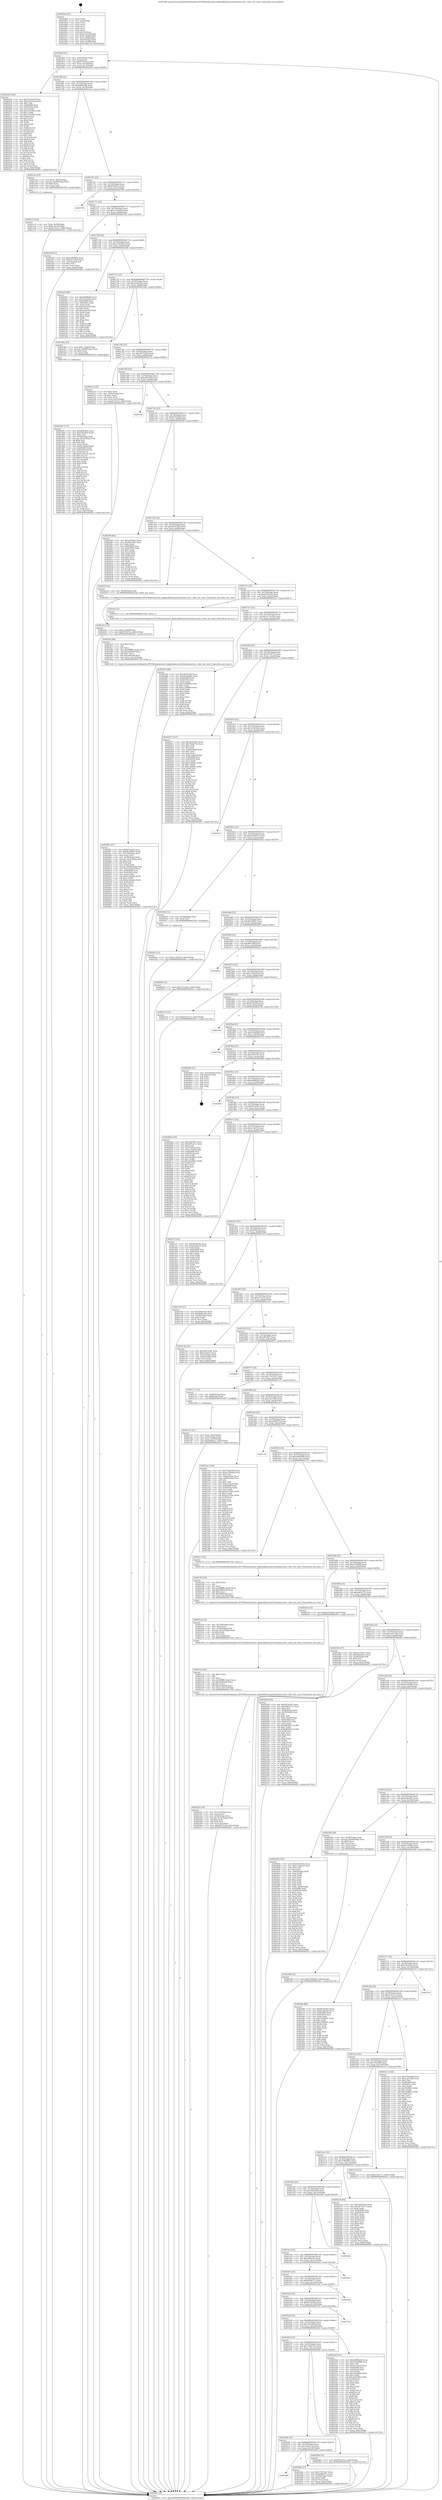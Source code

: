 digraph "0x4016b0" {
  label = "0x4016b0 (/mnt/c/Users/mathe/Desktop/tcc/POCII/binaries/extr_kphp-kdbmutual-friendsmaccub.c_blist_iter_next_Final-ollvm.out::main(0))"
  labelloc = "t"
  node[shape=record]

  Entry [label="",width=0.3,height=0.3,shape=circle,fillcolor=black,style=filled]
  "0x4016df" [label="{
     0x4016df [23]\l
     | [instrs]\l
     &nbsp;&nbsp;0x4016df \<+3\>: mov -0x6c(%rbp),%eax\l
     &nbsp;&nbsp;0x4016e2 \<+2\>: mov %eax,%ecx\l
     &nbsp;&nbsp;0x4016e4 \<+6\>: sub $0x875437ea,%ecx\l
     &nbsp;&nbsp;0x4016ea \<+3\>: mov %eax,-0x70(%rbp)\l
     &nbsp;&nbsp;0x4016ed \<+3\>: mov %ecx,-0x74(%rbp)\l
     &nbsp;&nbsp;0x4016f0 \<+6\>: je 000000000040224f \<main+0xb9f\>\l
  }"]
  "0x40224f" [label="{
     0x40224f [144]\l
     | [instrs]\l
     &nbsp;&nbsp;0x40224f \<+5\>: mov $0x505cfe03,%eax\l
     &nbsp;&nbsp;0x402254 \<+5\>: mov $0x3a457c4e,%ecx\l
     &nbsp;&nbsp;0x402259 \<+2\>: mov $0x1,%dl\l
     &nbsp;&nbsp;0x40225b \<+7\>: mov 0x405068,%esi\l
     &nbsp;&nbsp;0x402262 \<+7\>: mov 0x405054,%edi\l
     &nbsp;&nbsp;0x402269 \<+3\>: mov %esi,%r8d\l
     &nbsp;&nbsp;0x40226c \<+7\>: add $0x11fc55b0,%r8d\l
     &nbsp;&nbsp;0x402273 \<+4\>: sub $0x1,%r8d\l
     &nbsp;&nbsp;0x402277 \<+7\>: sub $0x11fc55b0,%r8d\l
     &nbsp;&nbsp;0x40227e \<+4\>: imul %r8d,%esi\l
     &nbsp;&nbsp;0x402282 \<+3\>: and $0x1,%esi\l
     &nbsp;&nbsp;0x402285 \<+3\>: cmp $0x0,%esi\l
     &nbsp;&nbsp;0x402288 \<+4\>: sete %r9b\l
     &nbsp;&nbsp;0x40228c \<+3\>: cmp $0xa,%edi\l
     &nbsp;&nbsp;0x40228f \<+4\>: setl %r10b\l
     &nbsp;&nbsp;0x402293 \<+3\>: mov %r9b,%r11b\l
     &nbsp;&nbsp;0x402296 \<+4\>: xor $0xff,%r11b\l
     &nbsp;&nbsp;0x40229a \<+3\>: mov %r10b,%bl\l
     &nbsp;&nbsp;0x40229d \<+3\>: xor $0xff,%bl\l
     &nbsp;&nbsp;0x4022a0 \<+3\>: xor $0x1,%dl\l
     &nbsp;&nbsp;0x4022a3 \<+3\>: mov %r11b,%r14b\l
     &nbsp;&nbsp;0x4022a6 \<+4\>: and $0xff,%r14b\l
     &nbsp;&nbsp;0x4022aa \<+3\>: and %dl,%r9b\l
     &nbsp;&nbsp;0x4022ad \<+3\>: mov %bl,%r15b\l
     &nbsp;&nbsp;0x4022b0 \<+4\>: and $0xff,%r15b\l
     &nbsp;&nbsp;0x4022b4 \<+3\>: and %dl,%r10b\l
     &nbsp;&nbsp;0x4022b7 \<+3\>: or %r9b,%r14b\l
     &nbsp;&nbsp;0x4022ba \<+3\>: or %r10b,%r15b\l
     &nbsp;&nbsp;0x4022bd \<+3\>: xor %r15b,%r14b\l
     &nbsp;&nbsp;0x4022c0 \<+3\>: or %bl,%r11b\l
     &nbsp;&nbsp;0x4022c3 \<+4\>: xor $0xff,%r11b\l
     &nbsp;&nbsp;0x4022c7 \<+3\>: or $0x1,%dl\l
     &nbsp;&nbsp;0x4022ca \<+3\>: and %dl,%r11b\l
     &nbsp;&nbsp;0x4022cd \<+3\>: or %r11b,%r14b\l
     &nbsp;&nbsp;0x4022d0 \<+4\>: test $0x1,%r14b\l
     &nbsp;&nbsp;0x4022d4 \<+3\>: cmovne %ecx,%eax\l
     &nbsp;&nbsp;0x4022d7 \<+3\>: mov %eax,-0x6c(%rbp)\l
     &nbsp;&nbsp;0x4022da \<+5\>: jmp 000000000040281c \<main+0x116c\>\l
  }"]
  "0x4016f6" [label="{
     0x4016f6 [22]\l
     | [instrs]\l
     &nbsp;&nbsp;0x4016f6 \<+5\>: jmp 00000000004016fb \<main+0x4b\>\l
     &nbsp;&nbsp;0x4016fb \<+3\>: mov -0x70(%rbp),%eax\l
     &nbsp;&nbsp;0x4016fe \<+5\>: sub $0x8fb8e3bb,%eax\l
     &nbsp;&nbsp;0x401703 \<+3\>: mov %eax,-0x78(%rbp)\l
     &nbsp;&nbsp;0x401706 \<+6\>: je 0000000000401cae \<main+0x5fe\>\l
  }"]
  Exit [label="",width=0.3,height=0.3,shape=circle,fillcolor=black,style=filled,peripheries=2]
  "0x401cae" [label="{
     0x401cae [23]\l
     | [instrs]\l
     &nbsp;&nbsp;0x401cae \<+7\>: movl $0x1,-0x50(%rbp)\l
     &nbsp;&nbsp;0x401cb5 \<+4\>: movslq -0x50(%rbp),%rax\l
     &nbsp;&nbsp;0x401cb9 \<+4\>: shl $0x4,%rax\l
     &nbsp;&nbsp;0x401cbd \<+3\>: mov %rax,%rdi\l
     &nbsp;&nbsp;0x401cc0 \<+5\>: call 0000000000401050 \<malloc@plt\>\l
     | [calls]\l
     &nbsp;&nbsp;0x401050 \{1\} (unknown)\l
  }"]
  "0x40170c" [label="{
     0x40170c [22]\l
     | [instrs]\l
     &nbsp;&nbsp;0x40170c \<+5\>: jmp 0000000000401711 \<main+0x61\>\l
     &nbsp;&nbsp;0x401711 \<+3\>: mov -0x70(%rbp),%eax\l
     &nbsp;&nbsp;0x401714 \<+5\>: sub $0x9fe6283e,%eax\l
     &nbsp;&nbsp;0x401719 \<+3\>: mov %eax,-0x7c(%rbp)\l
     &nbsp;&nbsp;0x40171c \<+6\>: je 0000000000402706 \<main+0x1056\>\l
  }"]
  "0x4024cc" [label="{
     0x4024cc [12]\l
     | [instrs]\l
     &nbsp;&nbsp;0x4024cc \<+7\>: movl $0xa13b5b32,-0x6c(%rbp)\l
     &nbsp;&nbsp;0x4024d3 \<+5\>: jmp 000000000040281c \<main+0x116c\>\l
  }"]
  "0x402706" [label="{
     0x402706\l
  }", style=dashed]
  "0x401722" [label="{
     0x401722 [22]\l
     | [instrs]\l
     &nbsp;&nbsp;0x401722 \<+5\>: jmp 0000000000401727 \<main+0x77\>\l
     &nbsp;&nbsp;0x401727 \<+3\>: mov -0x70(%rbp),%eax\l
     &nbsp;&nbsp;0x40172a \<+5\>: sub $0xa139e4e0,%eax\l
     &nbsp;&nbsp;0x40172f \<+3\>: mov %eax,-0x80(%rbp)\l
     &nbsp;&nbsp;0x401732 \<+6\>: je 0000000000401f50 \<main+0x8a0\>\l
  }"]
  "0x4023b8" [label="{
     0x4023b8 [12]\l
     | [instrs]\l
     &nbsp;&nbsp;0x4023b8 \<+7\>: movl $0x57804091,-0x6c(%rbp)\l
     &nbsp;&nbsp;0x4023bf \<+5\>: jmp 000000000040281c \<main+0x116c\>\l
  }"]
  "0x401f50" [label="{
     0x401f50 [27]\l
     | [instrs]\l
     &nbsp;&nbsp;0x401f50 \<+5\>: mov $0x244f3d04,%eax\l
     &nbsp;&nbsp;0x401f55 \<+5\>: mov $0x4ec743b0,%ecx\l
     &nbsp;&nbsp;0x401f5a \<+3\>: mov -0x2e(%rbp),%dl\l
     &nbsp;&nbsp;0x401f5d \<+3\>: test $0x1,%dl\l
     &nbsp;&nbsp;0x401f60 \<+3\>: cmovne %ecx,%eax\l
     &nbsp;&nbsp;0x401f63 \<+3\>: mov %eax,-0x6c(%rbp)\l
     &nbsp;&nbsp;0x401f66 \<+5\>: jmp 000000000040281c \<main+0x116c\>\l
  }"]
  "0x401738" [label="{
     0x401738 [25]\l
     | [instrs]\l
     &nbsp;&nbsp;0x401738 \<+5\>: jmp 000000000040173d \<main+0x8d\>\l
     &nbsp;&nbsp;0x40173d \<+3\>: mov -0x70(%rbp),%eax\l
     &nbsp;&nbsp;0x401740 \<+5\>: sub $0xa13b5b32,%eax\l
     &nbsp;&nbsp;0x401745 \<+6\>: mov %eax,-0x84(%rbp)\l
     &nbsp;&nbsp;0x40174b \<+6\>: je 00000000004024f5 \<main+0xe45\>\l
  }"]
  "0x40223c" [label="{
     0x40223c [19]\l
     | [instrs]\l
     &nbsp;&nbsp;0x40223c \<+7\>: movl $0x0,-0x68(%rbp)\l
     &nbsp;&nbsp;0x402243 \<+7\>: movl $0x875437ea,-0x6c(%rbp)\l
     &nbsp;&nbsp;0x40224a \<+5\>: jmp 000000000040281c \<main+0x116c\>\l
  }"]
  "0x4024f5" [label="{
     0x4024f5 [88]\l
     | [instrs]\l
     &nbsp;&nbsp;0x4024f5 \<+5\>: mov $0xed698a92,%eax\l
     &nbsp;&nbsp;0x4024fa \<+5\>: mov $0x745a4f3d,%ecx\l
     &nbsp;&nbsp;0x4024ff \<+7\>: mov 0x405068,%edx\l
     &nbsp;&nbsp;0x402506 \<+7\>: mov 0x405054,%esi\l
     &nbsp;&nbsp;0x40250d \<+2\>: mov %edx,%edi\l
     &nbsp;&nbsp;0x40250f \<+6\>: sub $0x2edec03f,%edi\l
     &nbsp;&nbsp;0x402515 \<+3\>: sub $0x1,%edi\l
     &nbsp;&nbsp;0x402518 \<+6\>: add $0x2edec03f,%edi\l
     &nbsp;&nbsp;0x40251e \<+3\>: imul %edi,%edx\l
     &nbsp;&nbsp;0x402521 \<+3\>: and $0x1,%edx\l
     &nbsp;&nbsp;0x402524 \<+3\>: cmp $0x0,%edx\l
     &nbsp;&nbsp;0x402527 \<+4\>: sete %r8b\l
     &nbsp;&nbsp;0x40252b \<+3\>: cmp $0xa,%esi\l
     &nbsp;&nbsp;0x40252e \<+4\>: setl %r9b\l
     &nbsp;&nbsp;0x402532 \<+3\>: mov %r8b,%r10b\l
     &nbsp;&nbsp;0x402535 \<+3\>: and %r9b,%r10b\l
     &nbsp;&nbsp;0x402538 \<+3\>: xor %r9b,%r8b\l
     &nbsp;&nbsp;0x40253b \<+3\>: or %r8b,%r10b\l
     &nbsp;&nbsp;0x40253e \<+4\>: test $0x1,%r10b\l
     &nbsp;&nbsp;0x402542 \<+3\>: cmovne %ecx,%eax\l
     &nbsp;&nbsp;0x402545 \<+3\>: mov %eax,-0x6c(%rbp)\l
     &nbsp;&nbsp;0x402548 \<+5\>: jmp 000000000040281c \<main+0x116c\>\l
  }"]
  "0x401751" [label="{
     0x401751 [25]\l
     | [instrs]\l
     &nbsp;&nbsp;0x401751 \<+5\>: jmp 0000000000401756 \<main+0xa6\>\l
     &nbsp;&nbsp;0x401756 \<+3\>: mov -0x70(%rbp),%eax\l
     &nbsp;&nbsp;0x401759 \<+5\>: sub $0xa2a20a10,%eax\l
     &nbsp;&nbsp;0x40175e \<+6\>: mov %eax,-0x88(%rbp)\l
     &nbsp;&nbsp;0x401764 \<+6\>: je 0000000000401d4a \<main+0x69a\>\l
  }"]
  "0x4021f3" [label="{
     0x4021f3 [39]\l
     | [instrs]\l
     &nbsp;&nbsp;0x4021f3 \<+6\>: mov -0x13c(%rbp),%ecx\l
     &nbsp;&nbsp;0x4021f9 \<+3\>: imul %eax,%ecx\l
     &nbsp;&nbsp;0x4021fc \<+4\>: mov -0x58(%rbp),%rsi\l
     &nbsp;&nbsp;0x402200 \<+4\>: movslq -0x5c(%rbp),%rdi\l
     &nbsp;&nbsp;0x402204 \<+4\>: shl $0x4,%rdi\l
     &nbsp;&nbsp;0x402208 \<+3\>: add %rdi,%rsi\l
     &nbsp;&nbsp;0x40220b \<+3\>: mov %ecx,0xc(%rsi)\l
     &nbsp;&nbsp;0x40220e \<+7\>: movl $0xa957523b,-0x6c(%rbp)\l
     &nbsp;&nbsp;0x402215 \<+5\>: jmp 000000000040281c \<main+0x116c\>\l
  }"]
  "0x401d4a" [label="{
     0x401d4a [23]\l
     | [instrs]\l
     &nbsp;&nbsp;0x401d4a \<+7\>: movl $0x1,-0x60(%rbp)\l
     &nbsp;&nbsp;0x401d51 \<+4\>: movslq -0x60(%rbp),%rax\l
     &nbsp;&nbsp;0x401d55 \<+4\>: shl $0x2,%rax\l
     &nbsp;&nbsp;0x401d59 \<+3\>: mov %rax,%rdi\l
     &nbsp;&nbsp;0x401d5c \<+5\>: call 0000000000401050 \<malloc@plt\>\l
     | [calls]\l
     &nbsp;&nbsp;0x401050 \{1\} (unknown)\l
  }"]
  "0x40176a" [label="{
     0x40176a [25]\l
     | [instrs]\l
     &nbsp;&nbsp;0x40176a \<+5\>: jmp 000000000040176f \<main+0xbf\>\l
     &nbsp;&nbsp;0x40176f \<+3\>: mov -0x70(%rbp),%eax\l
     &nbsp;&nbsp;0x401772 \<+5\>: sub $0xa957523b,%eax\l
     &nbsp;&nbsp;0x401777 \<+6\>: mov %eax,-0x8c(%rbp)\l
     &nbsp;&nbsp;0x40177d \<+6\>: je 000000000040221a \<main+0xb6a\>\l
  }"]
  "0x4021cb" [label="{
     0x4021cb [40]\l
     | [instrs]\l
     &nbsp;&nbsp;0x4021cb \<+5\>: mov $0x2,%ecx\l
     &nbsp;&nbsp;0x4021d0 \<+1\>: cltd\l
     &nbsp;&nbsp;0x4021d1 \<+2\>: idiv %ecx\l
     &nbsp;&nbsp;0x4021d3 \<+6\>: imul $0xfffffffe,%edx,%ecx\l
     &nbsp;&nbsp;0x4021d9 \<+6\>: sub $0xafe4ba96,%ecx\l
     &nbsp;&nbsp;0x4021df \<+3\>: add $0x1,%ecx\l
     &nbsp;&nbsp;0x4021e2 \<+6\>: add $0xafe4ba96,%ecx\l
     &nbsp;&nbsp;0x4021e8 \<+6\>: mov %ecx,-0x13c(%rbp)\l
     &nbsp;&nbsp;0x4021ee \<+5\>: call 0000000000401160 \<next_i\>\l
     | [calls]\l
     &nbsp;&nbsp;0x401160 \{1\} (/mnt/c/Users/mathe/Desktop/tcc/POCII/binaries/extr_kphp-kdbmutual-friendsmaccub.c_blist_iter_next_Final-ollvm.out::next_i)\l
  }"]
  "0x40221a" [label="{
     0x40221a [25]\l
     | [instrs]\l
     &nbsp;&nbsp;0x40221a \<+2\>: xor %eax,%eax\l
     &nbsp;&nbsp;0x40221c \<+3\>: mov -0x5c(%rbp),%ecx\l
     &nbsp;&nbsp;0x40221f \<+3\>: sub $0x1,%eax\l
     &nbsp;&nbsp;0x402222 \<+2\>: sub %eax,%ecx\l
     &nbsp;&nbsp;0x402224 \<+3\>: mov %ecx,-0x5c(%rbp)\l
     &nbsp;&nbsp;0x402227 \<+7\>: movl $0xd731e51,-0x6c(%rbp)\l
     &nbsp;&nbsp;0x40222e \<+5\>: jmp 000000000040281c \<main+0x116c\>\l
  }"]
  "0x401783" [label="{
     0x401783 [25]\l
     | [instrs]\l
     &nbsp;&nbsp;0x401783 \<+5\>: jmp 0000000000401788 \<main+0xd8\>\l
     &nbsp;&nbsp;0x401788 \<+3\>: mov -0x70(%rbp),%eax\l
     &nbsp;&nbsp;0x40178b \<+5\>: sub $0xb2fbc52d,%eax\l
     &nbsp;&nbsp;0x401790 \<+6\>: mov %eax,-0x90(%rbp)\l
     &nbsp;&nbsp;0x401796 \<+6\>: je 0000000000401c65 \<main+0x5b5\>\l
  }"]
  "0x4021ab" [label="{
     0x4021ab [32]\l
     | [instrs]\l
     &nbsp;&nbsp;0x4021ab \<+6\>: mov -0x138(%rbp),%ecx\l
     &nbsp;&nbsp;0x4021b1 \<+3\>: imul %eax,%ecx\l
     &nbsp;&nbsp;0x4021b4 \<+4\>: mov -0x58(%rbp),%rsi\l
     &nbsp;&nbsp;0x4021b8 \<+4\>: movslq -0x5c(%rbp),%rdi\l
     &nbsp;&nbsp;0x4021bc \<+4\>: shl $0x4,%rdi\l
     &nbsp;&nbsp;0x4021c0 \<+3\>: add %rdi,%rsi\l
     &nbsp;&nbsp;0x4021c3 \<+3\>: mov %ecx,0x8(%rsi)\l
     &nbsp;&nbsp;0x4021c6 \<+5\>: call 0000000000401160 \<next_i\>\l
     | [calls]\l
     &nbsp;&nbsp;0x401160 \{1\} (/mnt/c/Users/mathe/Desktop/tcc/POCII/binaries/extr_kphp-kdbmutual-friendsmaccub.c_blist_iter_next_Final-ollvm.out::next_i)\l
  }"]
  "0x401c65" [label="{
     0x401c65\l
  }", style=dashed]
  "0x40179c" [label="{
     0x40179c [25]\l
     | [instrs]\l
     &nbsp;&nbsp;0x40179c \<+5\>: jmp 00000000004017a1 \<main+0xf1\>\l
     &nbsp;&nbsp;0x4017a1 \<+3\>: mov -0x70(%rbp),%eax\l
     &nbsp;&nbsp;0x4017a4 \<+5\>: sub $0xb555cfb6,%eax\l
     &nbsp;&nbsp;0x4017a9 \<+6\>: mov %eax,-0x94(%rbp)\l
     &nbsp;&nbsp;0x4017af \<+6\>: je 00000000004025f0 \<main+0xf40\>\l
  }"]
  "0x402183" [label="{
     0x402183 [40]\l
     | [instrs]\l
     &nbsp;&nbsp;0x402183 \<+5\>: mov $0x2,%ecx\l
     &nbsp;&nbsp;0x402188 \<+1\>: cltd\l
     &nbsp;&nbsp;0x402189 \<+2\>: idiv %ecx\l
     &nbsp;&nbsp;0x40218b \<+6\>: imul $0xfffffffe,%edx,%ecx\l
     &nbsp;&nbsp;0x402191 \<+6\>: add $0x2f8b61d8,%ecx\l
     &nbsp;&nbsp;0x402197 \<+3\>: add $0x1,%ecx\l
     &nbsp;&nbsp;0x40219a \<+6\>: sub $0x2f8b61d8,%ecx\l
     &nbsp;&nbsp;0x4021a0 \<+6\>: mov %ecx,-0x138(%rbp)\l
     &nbsp;&nbsp;0x4021a6 \<+5\>: call 0000000000401160 \<next_i\>\l
     | [calls]\l
     &nbsp;&nbsp;0x401160 \{1\} (/mnt/c/Users/mathe/Desktop/tcc/POCII/binaries/extr_kphp-kdbmutual-friendsmaccub.c_blist_iter_next_Final-ollvm.out::next_i)\l
  }"]
  "0x4025f0" [label="{
     0x4025f0 [83]\l
     | [instrs]\l
     &nbsp;&nbsp;0x4025f0 \<+5\>: mov $0xed67801,%eax\l
     &nbsp;&nbsp;0x4025f5 \<+5\>: mov $0xfbc42f8c,%ecx\l
     &nbsp;&nbsp;0x4025fa \<+2\>: xor %edx,%edx\l
     &nbsp;&nbsp;0x4025fc \<+7\>: mov 0x405068,%esi\l
     &nbsp;&nbsp;0x402603 \<+7\>: mov 0x405054,%edi\l
     &nbsp;&nbsp;0x40260a \<+3\>: sub $0x1,%edx\l
     &nbsp;&nbsp;0x40260d \<+3\>: mov %esi,%r8d\l
     &nbsp;&nbsp;0x402610 \<+3\>: add %edx,%r8d\l
     &nbsp;&nbsp;0x402613 \<+4\>: imul %r8d,%esi\l
     &nbsp;&nbsp;0x402617 \<+3\>: and $0x1,%esi\l
     &nbsp;&nbsp;0x40261a \<+3\>: cmp $0x0,%esi\l
     &nbsp;&nbsp;0x40261d \<+4\>: sete %r9b\l
     &nbsp;&nbsp;0x402621 \<+3\>: cmp $0xa,%edi\l
     &nbsp;&nbsp;0x402624 \<+4\>: setl %r10b\l
     &nbsp;&nbsp;0x402628 \<+3\>: mov %r9b,%r11b\l
     &nbsp;&nbsp;0x40262b \<+3\>: and %r10b,%r11b\l
     &nbsp;&nbsp;0x40262e \<+3\>: xor %r10b,%r9b\l
     &nbsp;&nbsp;0x402631 \<+3\>: or %r9b,%r11b\l
     &nbsp;&nbsp;0x402634 \<+4\>: test $0x1,%r11b\l
     &nbsp;&nbsp;0x402638 \<+3\>: cmovne %ecx,%eax\l
     &nbsp;&nbsp;0x40263b \<+3\>: mov %eax,-0x6c(%rbp)\l
     &nbsp;&nbsp;0x40263e \<+5\>: jmp 000000000040281c \<main+0x116c\>\l
  }"]
  "0x4017b5" [label="{
     0x4017b5 [25]\l
     | [instrs]\l
     &nbsp;&nbsp;0x4017b5 \<+5\>: jmp 00000000004017ba \<main+0x10a\>\l
     &nbsp;&nbsp;0x4017ba \<+3\>: mov -0x70(%rbp),%eax\l
     &nbsp;&nbsp;0x4017bd \<+5\>: sub $0xb941239e,%eax\l
     &nbsp;&nbsp;0x4017c2 \<+6\>: mov %eax,-0x98(%rbp)\l
     &nbsp;&nbsp;0x4017c8 \<+6\>: je 0000000000402233 \<main+0xb83\>\l
  }"]
  "0x401ff0" [label="{
     0x401ff0 [127]\l
     | [instrs]\l
     &nbsp;&nbsp;0x401ff0 \<+5\>: mov $0x6b74c65a,%ecx\l
     &nbsp;&nbsp;0x401ff5 \<+5\>: mov $0xd6129667,%edx\l
     &nbsp;&nbsp;0x401ffa \<+6\>: mov -0x134(%rbp),%esi\l
     &nbsp;&nbsp;0x402000 \<+3\>: imul %eax,%esi\l
     &nbsp;&nbsp;0x402003 \<+4\>: mov -0x58(%rbp),%rdi\l
     &nbsp;&nbsp;0x402007 \<+4\>: movslq -0x5c(%rbp),%r8\l
     &nbsp;&nbsp;0x40200b \<+4\>: shl $0x4,%r8\l
     &nbsp;&nbsp;0x40200f \<+3\>: add %r8,%rdi\l
     &nbsp;&nbsp;0x402012 \<+3\>: mov (%rdi),%rdi\l
     &nbsp;&nbsp;0x402015 \<+4\>: movslq -0x64(%rbp),%r8\l
     &nbsp;&nbsp;0x402019 \<+4\>: mov %esi,(%rdi,%r8,4)\l
     &nbsp;&nbsp;0x40201d \<+7\>: mov 0x405068,%eax\l
     &nbsp;&nbsp;0x402024 \<+7\>: mov 0x405054,%esi\l
     &nbsp;&nbsp;0x40202b \<+3\>: mov %eax,%r9d\l
     &nbsp;&nbsp;0x40202e \<+7\>: add $0xbc1b9ab6,%r9d\l
     &nbsp;&nbsp;0x402035 \<+4\>: sub $0x1,%r9d\l
     &nbsp;&nbsp;0x402039 \<+7\>: sub $0xbc1b9ab6,%r9d\l
     &nbsp;&nbsp;0x402040 \<+4\>: imul %r9d,%eax\l
     &nbsp;&nbsp;0x402044 \<+3\>: and $0x1,%eax\l
     &nbsp;&nbsp;0x402047 \<+3\>: cmp $0x0,%eax\l
     &nbsp;&nbsp;0x40204a \<+4\>: sete %r10b\l
     &nbsp;&nbsp;0x40204e \<+3\>: cmp $0xa,%esi\l
     &nbsp;&nbsp;0x402051 \<+4\>: setl %r11b\l
     &nbsp;&nbsp;0x402055 \<+3\>: mov %r10b,%bl\l
     &nbsp;&nbsp;0x402058 \<+3\>: and %r11b,%bl\l
     &nbsp;&nbsp;0x40205b \<+3\>: xor %r11b,%r10b\l
     &nbsp;&nbsp;0x40205e \<+3\>: or %r10b,%bl\l
     &nbsp;&nbsp;0x402061 \<+3\>: test $0x1,%bl\l
     &nbsp;&nbsp;0x402064 \<+3\>: cmovne %edx,%ecx\l
     &nbsp;&nbsp;0x402067 \<+3\>: mov %ecx,-0x6c(%rbp)\l
     &nbsp;&nbsp;0x40206a \<+5\>: jmp 000000000040281c \<main+0x116c\>\l
  }"]
  "0x402233" [label="{
     0x402233 [9]\l
     | [instrs]\l
     &nbsp;&nbsp;0x402233 \<+4\>: mov -0x58(%rbp),%rdi\l
     &nbsp;&nbsp;0x402237 \<+5\>: call 0000000000401420 \<blist_iter_next\>\l
     | [calls]\l
     &nbsp;&nbsp;0x401420 \{1\} (/mnt/c/Users/mathe/Desktop/tcc/POCII/binaries/extr_kphp-kdbmutual-friendsmaccub.c_blist_iter_next_Final-ollvm.out::blist_iter_next)\l
  }"]
  "0x4017ce" [label="{
     0x4017ce [25]\l
     | [instrs]\l
     &nbsp;&nbsp;0x4017ce \<+5\>: jmp 00000000004017d3 \<main+0x123\>\l
     &nbsp;&nbsp;0x4017d3 \<+3\>: mov -0x70(%rbp),%eax\l
     &nbsp;&nbsp;0x4017d6 \<+5\>: sub $0xbcf5bc5b,%eax\l
     &nbsp;&nbsp;0x4017db \<+6\>: mov %eax,-0x9c(%rbp)\l
     &nbsp;&nbsp;0x4017e1 \<+6\>: je 0000000000401fc3 \<main+0x913\>\l
  }"]
  "0x401fc8" [label="{
     0x401fc8 [40]\l
     | [instrs]\l
     &nbsp;&nbsp;0x401fc8 \<+5\>: mov $0x2,%ecx\l
     &nbsp;&nbsp;0x401fcd \<+1\>: cltd\l
     &nbsp;&nbsp;0x401fce \<+2\>: idiv %ecx\l
     &nbsp;&nbsp;0x401fd0 \<+6\>: imul $0xfffffffe,%edx,%ecx\l
     &nbsp;&nbsp;0x401fd6 \<+6\>: sub $0xae4fce0f,%ecx\l
     &nbsp;&nbsp;0x401fdc \<+3\>: add $0x1,%ecx\l
     &nbsp;&nbsp;0x401fdf \<+6\>: add $0xae4fce0f,%ecx\l
     &nbsp;&nbsp;0x401fe5 \<+6\>: mov %ecx,-0x134(%rbp)\l
     &nbsp;&nbsp;0x401feb \<+5\>: call 0000000000401160 \<next_i\>\l
     | [calls]\l
     &nbsp;&nbsp;0x401160 \{1\} (/mnt/c/Users/mathe/Desktop/tcc/POCII/binaries/extr_kphp-kdbmutual-friendsmaccub.c_blist_iter_next_Final-ollvm.out::next_i)\l
  }"]
  "0x401fc3" [label="{
     0x401fc3 [5]\l
     | [instrs]\l
     &nbsp;&nbsp;0x401fc3 \<+5\>: call 0000000000401160 \<next_i\>\l
     | [calls]\l
     &nbsp;&nbsp;0x401160 \{1\} (/mnt/c/Users/mathe/Desktop/tcc/POCII/binaries/extr_kphp-kdbmutual-friendsmaccub.c_blist_iter_next_Final-ollvm.out::next_i)\l
  }"]
  "0x4017e7" [label="{
     0x4017e7 [25]\l
     | [instrs]\l
     &nbsp;&nbsp;0x4017e7 \<+5\>: jmp 00000000004017ec \<main+0x13c\>\l
     &nbsp;&nbsp;0x4017ec \<+3\>: mov -0x70(%rbp),%eax\l
     &nbsp;&nbsp;0x4017ef \<+5\>: sub $0xc37e436e,%eax\l
     &nbsp;&nbsp;0x4017f4 \<+6\>: mov %eax,-0xa0(%rbp)\l
     &nbsp;&nbsp;0x4017fa \<+6\>: je 000000000040207b \<main+0x9cb\>\l
  }"]
  "0x401d61" [label="{
     0x401d61 [175]\l
     | [instrs]\l
     &nbsp;&nbsp;0x401d61 \<+5\>: mov $0x9fe6283e,%ecx\l
     &nbsp;&nbsp;0x401d66 \<+5\>: mov $0x53fe3f2d,%edx\l
     &nbsp;&nbsp;0x401d6b \<+3\>: mov $0x1,%sil\l
     &nbsp;&nbsp;0x401d6e \<+4\>: mov -0x58(%rbp),%rdi\l
     &nbsp;&nbsp;0x401d72 \<+4\>: movslq -0x5c(%rbp),%r8\l
     &nbsp;&nbsp;0x401d76 \<+4\>: shl $0x4,%r8\l
     &nbsp;&nbsp;0x401d7a \<+3\>: add %r8,%rdi\l
     &nbsp;&nbsp;0x401d7d \<+3\>: mov %rax,(%rdi)\l
     &nbsp;&nbsp;0x401d80 \<+7\>: movl $0x0,-0x64(%rbp)\l
     &nbsp;&nbsp;0x401d87 \<+8\>: mov 0x405068,%r9d\l
     &nbsp;&nbsp;0x401d8f \<+8\>: mov 0x405054,%r10d\l
     &nbsp;&nbsp;0x401d97 \<+3\>: mov %r9d,%r11d\l
     &nbsp;&nbsp;0x401d9a \<+7\>: add $0xe227614c,%r11d\l
     &nbsp;&nbsp;0x401da1 \<+4\>: sub $0x1,%r11d\l
     &nbsp;&nbsp;0x401da5 \<+7\>: sub $0xe227614c,%r11d\l
     &nbsp;&nbsp;0x401dac \<+4\>: imul %r11d,%r9d\l
     &nbsp;&nbsp;0x401db0 \<+4\>: and $0x1,%r9d\l
     &nbsp;&nbsp;0x401db4 \<+4\>: cmp $0x0,%r9d\l
     &nbsp;&nbsp;0x401db8 \<+3\>: sete %bl\l
     &nbsp;&nbsp;0x401dbb \<+4\>: cmp $0xa,%r10d\l
     &nbsp;&nbsp;0x401dbf \<+4\>: setl %r14b\l
     &nbsp;&nbsp;0x401dc3 \<+3\>: mov %bl,%r15b\l
     &nbsp;&nbsp;0x401dc6 \<+4\>: xor $0xff,%r15b\l
     &nbsp;&nbsp;0x401dca \<+3\>: mov %r14b,%r12b\l
     &nbsp;&nbsp;0x401dcd \<+4\>: xor $0xff,%r12b\l
     &nbsp;&nbsp;0x401dd1 \<+4\>: xor $0x1,%sil\l
     &nbsp;&nbsp;0x401dd5 \<+3\>: mov %r15b,%r13b\l
     &nbsp;&nbsp;0x401dd8 \<+4\>: and $0xff,%r13b\l
     &nbsp;&nbsp;0x401ddc \<+3\>: and %sil,%bl\l
     &nbsp;&nbsp;0x401ddf \<+3\>: mov %r12b,%al\l
     &nbsp;&nbsp;0x401de2 \<+2\>: and $0xff,%al\l
     &nbsp;&nbsp;0x401de4 \<+3\>: and %sil,%r14b\l
     &nbsp;&nbsp;0x401de7 \<+3\>: or %bl,%r13b\l
     &nbsp;&nbsp;0x401dea \<+3\>: or %r14b,%al\l
     &nbsp;&nbsp;0x401ded \<+3\>: xor %al,%r13b\l
     &nbsp;&nbsp;0x401df0 \<+3\>: or %r12b,%r15b\l
     &nbsp;&nbsp;0x401df3 \<+4\>: xor $0xff,%r15b\l
     &nbsp;&nbsp;0x401df7 \<+4\>: or $0x1,%sil\l
     &nbsp;&nbsp;0x401dfb \<+3\>: and %sil,%r15b\l
     &nbsp;&nbsp;0x401dfe \<+3\>: or %r15b,%r13b\l
     &nbsp;&nbsp;0x401e01 \<+4\>: test $0x1,%r13b\l
     &nbsp;&nbsp;0x401e05 \<+3\>: cmovne %edx,%ecx\l
     &nbsp;&nbsp;0x401e08 \<+3\>: mov %ecx,-0x6c(%rbp)\l
     &nbsp;&nbsp;0x401e0b \<+5\>: jmp 000000000040281c \<main+0x116c\>\l
  }"]
  "0x40207b" [label="{
     0x40207b [88]\l
     | [instrs]\l
     &nbsp;&nbsp;0x40207b \<+5\>: mov $0xe619e5b5,%eax\l
     &nbsp;&nbsp;0x402080 \<+5\>: mov $0x4914a0d0,%ecx\l
     &nbsp;&nbsp;0x402085 \<+7\>: mov 0x405068,%edx\l
     &nbsp;&nbsp;0x40208c \<+7\>: mov 0x405054,%esi\l
     &nbsp;&nbsp;0x402093 \<+2\>: mov %edx,%edi\l
     &nbsp;&nbsp;0x402095 \<+6\>: sub $0xc1260806,%edi\l
     &nbsp;&nbsp;0x40209b \<+3\>: sub $0x1,%edi\l
     &nbsp;&nbsp;0x40209e \<+6\>: add $0xc1260806,%edi\l
     &nbsp;&nbsp;0x4020a4 \<+3\>: imul %edi,%edx\l
     &nbsp;&nbsp;0x4020a7 \<+3\>: and $0x1,%edx\l
     &nbsp;&nbsp;0x4020aa \<+3\>: cmp $0x0,%edx\l
     &nbsp;&nbsp;0x4020ad \<+4\>: sete %r8b\l
     &nbsp;&nbsp;0x4020b1 \<+3\>: cmp $0xa,%esi\l
     &nbsp;&nbsp;0x4020b4 \<+4\>: setl %r9b\l
     &nbsp;&nbsp;0x4020b8 \<+3\>: mov %r8b,%r10b\l
     &nbsp;&nbsp;0x4020bb \<+3\>: and %r9b,%r10b\l
     &nbsp;&nbsp;0x4020be \<+3\>: xor %r9b,%r8b\l
     &nbsp;&nbsp;0x4020c1 \<+3\>: or %r8b,%r10b\l
     &nbsp;&nbsp;0x4020c4 \<+4\>: test $0x1,%r10b\l
     &nbsp;&nbsp;0x4020c8 \<+3\>: cmovne %ecx,%eax\l
     &nbsp;&nbsp;0x4020cb \<+3\>: mov %eax,-0x6c(%rbp)\l
     &nbsp;&nbsp;0x4020ce \<+5\>: jmp 000000000040281c \<main+0x116c\>\l
  }"]
  "0x401800" [label="{
     0x401800 [25]\l
     | [instrs]\l
     &nbsp;&nbsp;0x401800 \<+5\>: jmp 0000000000401805 \<main+0x155\>\l
     &nbsp;&nbsp;0x401805 \<+3\>: mov -0x70(%rbp),%eax\l
     &nbsp;&nbsp;0x401808 \<+5\>: sub $0xc8718c73,%eax\l
     &nbsp;&nbsp;0x40180d \<+6\>: mov %eax,-0xa4(%rbp)\l
     &nbsp;&nbsp;0x401813 \<+6\>: je 0000000000402417 \<main+0xd67\>\l
  }"]
  "0x401cc5" [label="{
     0x401cc5 [23]\l
     | [instrs]\l
     &nbsp;&nbsp;0x401cc5 \<+4\>: mov %rax,-0x58(%rbp)\l
     &nbsp;&nbsp;0x401cc9 \<+7\>: movl $0x0,-0x5c(%rbp)\l
     &nbsp;&nbsp;0x401cd0 \<+7\>: movl $0xd731e51,-0x6c(%rbp)\l
     &nbsp;&nbsp;0x401cd7 \<+5\>: jmp 000000000040281c \<main+0x116c\>\l
  }"]
  "0x402417" [label="{
     0x402417 [157]\l
     | [instrs]\l
     &nbsp;&nbsp;0x402417 \<+5\>: mov $0xcb5b5eb3,%eax\l
     &nbsp;&nbsp;0x40241c \<+5\>: mov $0x75da671b,%ecx\l
     &nbsp;&nbsp;0x402421 \<+2\>: mov $0x1,%dl\l
     &nbsp;&nbsp;0x402423 \<+2\>: xor %esi,%esi\l
     &nbsp;&nbsp;0x402425 \<+3\>: mov -0x68(%rbp),%edi\l
     &nbsp;&nbsp;0x402428 \<+3\>: sub $0x1,%esi\l
     &nbsp;&nbsp;0x40242b \<+2\>: sub %esi,%edi\l
     &nbsp;&nbsp;0x40242d \<+3\>: mov %edi,-0x68(%rbp)\l
     &nbsp;&nbsp;0x402430 \<+7\>: mov 0x405068,%esi\l
     &nbsp;&nbsp;0x402437 \<+7\>: mov 0x405054,%edi\l
     &nbsp;&nbsp;0x40243e \<+3\>: mov %esi,%r8d\l
     &nbsp;&nbsp;0x402441 \<+7\>: add $0xcc00bbe,%r8d\l
     &nbsp;&nbsp;0x402448 \<+4\>: sub $0x1,%r8d\l
     &nbsp;&nbsp;0x40244c \<+7\>: sub $0xcc00bbe,%r8d\l
     &nbsp;&nbsp;0x402453 \<+4\>: imul %r8d,%esi\l
     &nbsp;&nbsp;0x402457 \<+3\>: and $0x1,%esi\l
     &nbsp;&nbsp;0x40245a \<+3\>: cmp $0x0,%esi\l
     &nbsp;&nbsp;0x40245d \<+4\>: sete %r9b\l
     &nbsp;&nbsp;0x402461 \<+3\>: cmp $0xa,%edi\l
     &nbsp;&nbsp;0x402464 \<+4\>: setl %r10b\l
     &nbsp;&nbsp;0x402468 \<+3\>: mov %r9b,%r11b\l
     &nbsp;&nbsp;0x40246b \<+4\>: xor $0xff,%r11b\l
     &nbsp;&nbsp;0x40246f \<+3\>: mov %r10b,%bl\l
     &nbsp;&nbsp;0x402472 \<+3\>: xor $0xff,%bl\l
     &nbsp;&nbsp;0x402475 \<+3\>: xor $0x1,%dl\l
     &nbsp;&nbsp;0x402478 \<+3\>: mov %r11b,%r14b\l
     &nbsp;&nbsp;0x40247b \<+4\>: and $0xff,%r14b\l
     &nbsp;&nbsp;0x40247f \<+3\>: and %dl,%r9b\l
     &nbsp;&nbsp;0x402482 \<+3\>: mov %bl,%r15b\l
     &nbsp;&nbsp;0x402485 \<+4\>: and $0xff,%r15b\l
     &nbsp;&nbsp;0x402489 \<+3\>: and %dl,%r10b\l
     &nbsp;&nbsp;0x40248c \<+3\>: or %r9b,%r14b\l
     &nbsp;&nbsp;0x40248f \<+3\>: or %r10b,%r15b\l
     &nbsp;&nbsp;0x402492 \<+3\>: xor %r15b,%r14b\l
     &nbsp;&nbsp;0x402495 \<+3\>: or %bl,%r11b\l
     &nbsp;&nbsp;0x402498 \<+4\>: xor $0xff,%r11b\l
     &nbsp;&nbsp;0x40249c \<+3\>: or $0x1,%dl\l
     &nbsp;&nbsp;0x40249f \<+3\>: and %dl,%r11b\l
     &nbsp;&nbsp;0x4024a2 \<+3\>: or %r11b,%r14b\l
     &nbsp;&nbsp;0x4024a5 \<+4\>: test $0x1,%r14b\l
     &nbsp;&nbsp;0x4024a9 \<+3\>: cmovne %ecx,%eax\l
     &nbsp;&nbsp;0x4024ac \<+3\>: mov %eax,-0x6c(%rbp)\l
     &nbsp;&nbsp;0x4024af \<+5\>: jmp 000000000040281c \<main+0x116c\>\l
  }"]
  "0x401819" [label="{
     0x401819 [25]\l
     | [instrs]\l
     &nbsp;&nbsp;0x401819 \<+5\>: jmp 000000000040181e \<main+0x16e\>\l
     &nbsp;&nbsp;0x40181e \<+3\>: mov -0x70(%rbp),%eax\l
     &nbsp;&nbsp;0x401821 \<+5\>: sub $0xcb5b5eb3,%eax\l
     &nbsp;&nbsp;0x401826 \<+6\>: mov %eax,-0xa8(%rbp)\l
     &nbsp;&nbsp;0x40182c \<+6\>: je 00000000004027e3 \<main+0x1133\>\l
  }"]
  "0x401c7e" [label="{
     0x401c7e [21]\l
     | [instrs]\l
     &nbsp;&nbsp;0x401c7e \<+3\>: mov %eax,-0x4c(%rbp)\l
     &nbsp;&nbsp;0x401c81 \<+3\>: mov -0x4c(%rbp),%eax\l
     &nbsp;&nbsp;0x401c84 \<+3\>: mov %eax,-0x34(%rbp)\l
     &nbsp;&nbsp;0x401c87 \<+7\>: movl $0x6089caa,-0x6c(%rbp)\l
     &nbsp;&nbsp;0x401c8e \<+5\>: jmp 000000000040281c \<main+0x116c\>\l
  }"]
  "0x4027e3" [label="{
     0x4027e3\l
  }", style=dashed]
  "0x401832" [label="{
     0x401832 [25]\l
     | [instrs]\l
     &nbsp;&nbsp;0x401832 \<+5\>: jmp 0000000000401837 \<main+0x187\>\l
     &nbsp;&nbsp;0x401837 \<+3\>: mov -0x70(%rbp),%eax\l
     &nbsp;&nbsp;0x40183a \<+5\>: sub $0xd23363c7,%eax\l
     &nbsp;&nbsp;0x40183f \<+6\>: mov %eax,-0xac(%rbp)\l
     &nbsp;&nbsp;0x401845 \<+6\>: je 00000000004024c0 \<main+0xe10\>\l
  }"]
  "0x4016b0" [label="{
     0x4016b0 [47]\l
     | [instrs]\l
     &nbsp;&nbsp;0x4016b0 \<+1\>: push %rbp\l
     &nbsp;&nbsp;0x4016b1 \<+3\>: mov %rsp,%rbp\l
     &nbsp;&nbsp;0x4016b4 \<+2\>: push %r15\l
     &nbsp;&nbsp;0x4016b6 \<+2\>: push %r14\l
     &nbsp;&nbsp;0x4016b8 \<+2\>: push %r13\l
     &nbsp;&nbsp;0x4016ba \<+2\>: push %r12\l
     &nbsp;&nbsp;0x4016bc \<+1\>: push %rbx\l
     &nbsp;&nbsp;0x4016bd \<+7\>: sub $0x128,%rsp\l
     &nbsp;&nbsp;0x4016c4 \<+7\>: movl $0x0,-0x3c(%rbp)\l
     &nbsp;&nbsp;0x4016cb \<+3\>: mov %edi,-0x40(%rbp)\l
     &nbsp;&nbsp;0x4016ce \<+4\>: mov %rsi,-0x48(%rbp)\l
     &nbsp;&nbsp;0x4016d2 \<+3\>: mov -0x40(%rbp),%edi\l
     &nbsp;&nbsp;0x4016d5 \<+3\>: mov %edi,-0x38(%rbp)\l
     &nbsp;&nbsp;0x4016d8 \<+7\>: movl $0x7adde11b,-0x6c(%rbp)\l
  }"]
  "0x4024c0" [label="{
     0x4024c0 [12]\l
     | [instrs]\l
     &nbsp;&nbsp;0x4024c0 \<+4\>: mov -0x58(%rbp),%rax\l
     &nbsp;&nbsp;0x4024c4 \<+3\>: mov %rax,%rdi\l
     &nbsp;&nbsp;0x4024c7 \<+5\>: call 0000000000401030 \<free@plt\>\l
     | [calls]\l
     &nbsp;&nbsp;0x401030 \{1\} (unknown)\l
  }"]
  "0x40184b" [label="{
     0x40184b [25]\l
     | [instrs]\l
     &nbsp;&nbsp;0x40184b \<+5\>: jmp 0000000000401850 \<main+0x1a0\>\l
     &nbsp;&nbsp;0x401850 \<+3\>: mov -0x70(%rbp),%eax\l
     &nbsp;&nbsp;0x401853 \<+5\>: sub $0xd6129667,%eax\l
     &nbsp;&nbsp;0x401858 \<+6\>: mov %eax,-0xb0(%rbp)\l
     &nbsp;&nbsp;0x40185e \<+6\>: je 000000000040206f \<main+0x9bf\>\l
  }"]
  "0x40281c" [label="{
     0x40281c [5]\l
     | [instrs]\l
     &nbsp;&nbsp;0x40281c \<+5\>: jmp 00000000004016df \<main+0x2f\>\l
  }"]
  "0x40206f" [label="{
     0x40206f [12]\l
     | [instrs]\l
     &nbsp;&nbsp;0x40206f \<+7\>: movl $0xc37e436e,-0x6c(%rbp)\l
     &nbsp;&nbsp;0x402076 \<+5\>: jmp 000000000040281c \<main+0x116c\>\l
  }"]
  "0x401864" [label="{
     0x401864 [25]\l
     | [instrs]\l
     &nbsp;&nbsp;0x401864 \<+5\>: jmp 0000000000401869 \<main+0x1b9\>\l
     &nbsp;&nbsp;0x401869 \<+3\>: mov -0x70(%rbp),%eax\l
     &nbsp;&nbsp;0x40186c \<+5\>: sub $0xd8fc74df,%eax\l
     &nbsp;&nbsp;0x401871 \<+6\>: mov %eax,-0xb4(%rbp)\l
     &nbsp;&nbsp;0x401877 \<+6\>: je 00000000004026ee \<main+0x103e\>\l
  }"]
  "0x401b84" [label="{
     0x401b84\l
  }", style=dashed]
  "0x4026ee" [label="{
     0x4026ee\l
  }", style=dashed]
  "0x40187d" [label="{
     0x40187d [25]\l
     | [instrs]\l
     &nbsp;&nbsp;0x40187d \<+5\>: jmp 0000000000401882 \<main+0x1d2\>\l
     &nbsp;&nbsp;0x401882 \<+3\>: mov -0x70(%rbp),%eax\l
     &nbsp;&nbsp;0x401885 \<+5\>: sub $0xe116b1c8,%eax\l
     &nbsp;&nbsp;0x40188a \<+6\>: mov %eax,-0xb8(%rbp)\l
     &nbsp;&nbsp;0x401890 \<+6\>: je 0000000000402172 \<main+0xac2\>\l
  }"]
  "0x401b8e" [label="{
     0x401b8e [27]\l
     | [instrs]\l
     &nbsp;&nbsp;0x401b8e \<+5\>: mov $0x17507a47,%eax\l
     &nbsp;&nbsp;0x401b93 \<+5\>: mov $0x6888e57c,%ecx\l
     &nbsp;&nbsp;0x401b98 \<+3\>: mov -0x38(%rbp),%edx\l
     &nbsp;&nbsp;0x401b9b \<+3\>: cmp $0x2,%edx\l
     &nbsp;&nbsp;0x401b9e \<+3\>: cmovne %ecx,%eax\l
     &nbsp;&nbsp;0x401ba1 \<+3\>: mov %eax,-0x6c(%rbp)\l
     &nbsp;&nbsp;0x401ba4 \<+5\>: jmp 000000000040281c \<main+0x116c\>\l
  }"]
  "0x402172" [label="{
     0x402172 [12]\l
     | [instrs]\l
     &nbsp;&nbsp;0x402172 \<+7\>: movl $0x523ecc73,-0x6c(%rbp)\l
     &nbsp;&nbsp;0x402179 \<+5\>: jmp 000000000040281c \<main+0x116c\>\l
  }"]
  "0x401896" [label="{
     0x401896 [25]\l
     | [instrs]\l
     &nbsp;&nbsp;0x401896 \<+5\>: jmp 000000000040189b \<main+0x1eb\>\l
     &nbsp;&nbsp;0x40189b \<+3\>: mov -0x70(%rbp),%eax\l
     &nbsp;&nbsp;0x40189e \<+5\>: sub $0xe619e5b5,%eax\l
     &nbsp;&nbsp;0x4018a3 \<+6\>: mov %eax,-0xbc(%rbp)\l
     &nbsp;&nbsp;0x4018a9 \<+6\>: je 00000000004027b6 \<main+0x1106\>\l
  }"]
  "0x401b6b" [label="{
     0x401b6b [25]\l
     | [instrs]\l
     &nbsp;&nbsp;0x401b6b \<+5\>: jmp 0000000000401b70 \<main+0x4c0\>\l
     &nbsp;&nbsp;0x401b70 \<+3\>: mov -0x70(%rbp),%eax\l
     &nbsp;&nbsp;0x401b73 \<+5\>: sub $0x7adde11b,%eax\l
     &nbsp;&nbsp;0x401b78 \<+6\>: mov %eax,-0x130(%rbp)\l
     &nbsp;&nbsp;0x401b7e \<+6\>: je 0000000000401b8e \<main+0x4de\>\l
  }"]
  "0x4027b6" [label="{
     0x4027b6\l
  }", style=dashed]
  "0x4018af" [label="{
     0x4018af [25]\l
     | [instrs]\l
     &nbsp;&nbsp;0x4018af \<+5\>: jmp 00000000004018b4 \<main+0x204\>\l
     &nbsp;&nbsp;0x4018b4 \<+3\>: mov -0x70(%rbp),%eax\l
     &nbsp;&nbsp;0x4018b7 \<+5\>: sub $0xe7babd48,%eax\l
     &nbsp;&nbsp;0x4018bc \<+6\>: mov %eax,-0xc0(%rbp)\l
     &nbsp;&nbsp;0x4018c2 \<+6\>: je 0000000000402742 \<main+0x1092\>\l
  }"]
  "0x4024b4" [label="{
     0x4024b4 [12]\l
     | [instrs]\l
     &nbsp;&nbsp;0x4024b4 \<+7\>: movl $0x875437ea,-0x6c(%rbp)\l
     &nbsp;&nbsp;0x4024bb \<+5\>: jmp 000000000040281c \<main+0x116c\>\l
  }"]
  "0x402742" [label="{
     0x402742\l
  }", style=dashed]
  "0x4018c8" [label="{
     0x4018c8 [25]\l
     | [instrs]\l
     &nbsp;&nbsp;0x4018c8 \<+5\>: jmp 00000000004018cd \<main+0x21d\>\l
     &nbsp;&nbsp;0x4018cd \<+3\>: mov -0x70(%rbp),%eax\l
     &nbsp;&nbsp;0x4018d0 \<+5\>: sub $0xe9f7a15c,%eax\l
     &nbsp;&nbsp;0x4018d5 \<+6\>: mov %eax,-0xc4(%rbp)\l
     &nbsp;&nbsp;0x4018db \<+6\>: je 00000000004026d9 \<main+0x1029\>\l
  }"]
  "0x401b52" [label="{
     0x401b52 [25]\l
     | [instrs]\l
     &nbsp;&nbsp;0x401b52 \<+5\>: jmp 0000000000401b57 \<main+0x4a7\>\l
     &nbsp;&nbsp;0x401b57 \<+3\>: mov -0x70(%rbp),%eax\l
     &nbsp;&nbsp;0x401b5a \<+5\>: sub $0x75da671b,%eax\l
     &nbsp;&nbsp;0x401b5f \<+6\>: mov %eax,-0x12c(%rbp)\l
     &nbsp;&nbsp;0x401b65 \<+6\>: je 00000000004024b4 \<main+0xe04\>\l
  }"]
  "0x4026d9" [label="{
     0x4026d9 [21]\l
     | [instrs]\l
     &nbsp;&nbsp;0x4026d9 \<+3\>: mov -0x2c(%rbp),%eax\l
     &nbsp;&nbsp;0x4026dc \<+7\>: add $0x128,%rsp\l
     &nbsp;&nbsp;0x4026e3 \<+1\>: pop %rbx\l
     &nbsp;&nbsp;0x4026e4 \<+2\>: pop %r12\l
     &nbsp;&nbsp;0x4026e6 \<+2\>: pop %r13\l
     &nbsp;&nbsp;0x4026e8 \<+2\>: pop %r14\l
     &nbsp;&nbsp;0x4026ea \<+2\>: pop %r15\l
     &nbsp;&nbsp;0x4026ec \<+1\>: pop %rbp\l
     &nbsp;&nbsp;0x4026ed \<+1\>: ret\l
  }"]
  "0x4018e1" [label="{
     0x4018e1 [25]\l
     | [instrs]\l
     &nbsp;&nbsp;0x4018e1 \<+5\>: jmp 00000000004018e6 \<main+0x236\>\l
     &nbsp;&nbsp;0x4018e6 \<+3\>: mov -0x70(%rbp),%eax\l
     &nbsp;&nbsp;0x4018e9 \<+5\>: sub $0xed698a92,%eax\l
     &nbsp;&nbsp;0x4018ee \<+6\>: mov %eax,-0xc8(%rbp)\l
     &nbsp;&nbsp;0x4018f4 \<+6\>: je 0000000000402802 \<main+0x1152\>\l
  }"]
  "0x40254d" [label="{
     0x40254d [151]\l
     | [instrs]\l
     &nbsp;&nbsp;0x40254d \<+5\>: mov $0xed698a92,%eax\l
     &nbsp;&nbsp;0x402552 \<+5\>: mov $0x253949f8,%ecx\l
     &nbsp;&nbsp;0x402557 \<+2\>: mov $0x1,%dl\l
     &nbsp;&nbsp;0x402559 \<+7\>: movl $0x0,-0x3c(%rbp)\l
     &nbsp;&nbsp;0x402560 \<+7\>: mov 0x405068,%esi\l
     &nbsp;&nbsp;0x402567 \<+7\>: mov 0x405054,%edi\l
     &nbsp;&nbsp;0x40256e \<+3\>: mov %esi,%r8d\l
     &nbsp;&nbsp;0x402571 \<+7\>: add $0x1d5cbf6b,%r8d\l
     &nbsp;&nbsp;0x402578 \<+4\>: sub $0x1,%r8d\l
     &nbsp;&nbsp;0x40257c \<+7\>: sub $0x1d5cbf6b,%r8d\l
     &nbsp;&nbsp;0x402583 \<+4\>: imul %r8d,%esi\l
     &nbsp;&nbsp;0x402587 \<+3\>: and $0x1,%esi\l
     &nbsp;&nbsp;0x40258a \<+3\>: cmp $0x0,%esi\l
     &nbsp;&nbsp;0x40258d \<+4\>: sete %r9b\l
     &nbsp;&nbsp;0x402591 \<+3\>: cmp $0xa,%edi\l
     &nbsp;&nbsp;0x402594 \<+4\>: setl %r10b\l
     &nbsp;&nbsp;0x402598 \<+3\>: mov %r9b,%r11b\l
     &nbsp;&nbsp;0x40259b \<+4\>: xor $0xff,%r11b\l
     &nbsp;&nbsp;0x40259f \<+3\>: mov %r10b,%bl\l
     &nbsp;&nbsp;0x4025a2 \<+3\>: xor $0xff,%bl\l
     &nbsp;&nbsp;0x4025a5 \<+3\>: xor $0x0,%dl\l
     &nbsp;&nbsp;0x4025a8 \<+3\>: mov %r11b,%r14b\l
     &nbsp;&nbsp;0x4025ab \<+4\>: and $0x0,%r14b\l
     &nbsp;&nbsp;0x4025af \<+3\>: and %dl,%r9b\l
     &nbsp;&nbsp;0x4025b2 \<+3\>: mov %bl,%r15b\l
     &nbsp;&nbsp;0x4025b5 \<+4\>: and $0x0,%r15b\l
     &nbsp;&nbsp;0x4025b9 \<+3\>: and %dl,%r10b\l
     &nbsp;&nbsp;0x4025bc \<+3\>: or %r9b,%r14b\l
     &nbsp;&nbsp;0x4025bf \<+3\>: or %r10b,%r15b\l
     &nbsp;&nbsp;0x4025c2 \<+3\>: xor %r15b,%r14b\l
     &nbsp;&nbsp;0x4025c5 \<+3\>: or %bl,%r11b\l
     &nbsp;&nbsp;0x4025c8 \<+4\>: xor $0xff,%r11b\l
     &nbsp;&nbsp;0x4025cc \<+3\>: or $0x0,%dl\l
     &nbsp;&nbsp;0x4025cf \<+3\>: and %dl,%r11b\l
     &nbsp;&nbsp;0x4025d2 \<+3\>: or %r11b,%r14b\l
     &nbsp;&nbsp;0x4025d5 \<+4\>: test $0x1,%r14b\l
     &nbsp;&nbsp;0x4025d9 \<+3\>: cmovne %ecx,%eax\l
     &nbsp;&nbsp;0x4025dc \<+3\>: mov %eax,-0x6c(%rbp)\l
     &nbsp;&nbsp;0x4025df \<+5\>: jmp 000000000040281c \<main+0x116c\>\l
  }"]
  "0x402802" [label="{
     0x402802\l
  }", style=dashed]
  "0x4018fa" [label="{
     0x4018fa [25]\l
     | [instrs]\l
     &nbsp;&nbsp;0x4018fa \<+5\>: jmp 00000000004018ff \<main+0x24f\>\l
     &nbsp;&nbsp;0x4018ff \<+3\>: mov -0x70(%rbp),%eax\l
     &nbsp;&nbsp;0x401902 \<+5\>: sub $0xfbc42f8c,%eax\l
     &nbsp;&nbsp;0x401907 \<+6\>: mov %eax,-0xcc(%rbp)\l
     &nbsp;&nbsp;0x40190d \<+6\>: je 0000000000402643 \<main+0xf93\>\l
  }"]
  "0x401b39" [label="{
     0x401b39 [25]\l
     | [instrs]\l
     &nbsp;&nbsp;0x401b39 \<+5\>: jmp 0000000000401b3e \<main+0x48e\>\l
     &nbsp;&nbsp;0x401b3e \<+3\>: mov -0x70(%rbp),%eax\l
     &nbsp;&nbsp;0x401b41 \<+5\>: sub $0x745a4f3d,%eax\l
     &nbsp;&nbsp;0x401b46 \<+6\>: mov %eax,-0x128(%rbp)\l
     &nbsp;&nbsp;0x401b4c \<+6\>: je 000000000040254d \<main+0xe9d\>\l
  }"]
  "0x402643" [label="{
     0x402643 [150]\l
     | [instrs]\l
     &nbsp;&nbsp;0x402643 \<+5\>: mov $0xed67801,%eax\l
     &nbsp;&nbsp;0x402648 \<+5\>: mov $0xe9f7a15c,%ecx\l
     &nbsp;&nbsp;0x40264d \<+2\>: mov $0x1,%dl\l
     &nbsp;&nbsp;0x40264f \<+3\>: mov -0x3c(%rbp),%esi\l
     &nbsp;&nbsp;0x402652 \<+3\>: mov %esi,-0x2c(%rbp)\l
     &nbsp;&nbsp;0x402655 \<+7\>: mov 0x405068,%esi\l
     &nbsp;&nbsp;0x40265c \<+7\>: mov 0x405054,%edi\l
     &nbsp;&nbsp;0x402663 \<+3\>: mov %esi,%r8d\l
     &nbsp;&nbsp;0x402666 \<+7\>: add $0xc2ba86ea,%r8d\l
     &nbsp;&nbsp;0x40266d \<+4\>: sub $0x1,%r8d\l
     &nbsp;&nbsp;0x402671 \<+7\>: sub $0xc2ba86ea,%r8d\l
     &nbsp;&nbsp;0x402678 \<+4\>: imul %r8d,%esi\l
     &nbsp;&nbsp;0x40267c \<+3\>: and $0x1,%esi\l
     &nbsp;&nbsp;0x40267f \<+3\>: cmp $0x0,%esi\l
     &nbsp;&nbsp;0x402682 \<+4\>: sete %r9b\l
     &nbsp;&nbsp;0x402686 \<+3\>: cmp $0xa,%edi\l
     &nbsp;&nbsp;0x402689 \<+4\>: setl %r10b\l
     &nbsp;&nbsp;0x40268d \<+3\>: mov %r9b,%r11b\l
     &nbsp;&nbsp;0x402690 \<+4\>: xor $0xff,%r11b\l
     &nbsp;&nbsp;0x402694 \<+3\>: mov %r10b,%bl\l
     &nbsp;&nbsp;0x402697 \<+3\>: xor $0xff,%bl\l
     &nbsp;&nbsp;0x40269a \<+3\>: xor $0x0,%dl\l
     &nbsp;&nbsp;0x40269d \<+3\>: mov %r11b,%r14b\l
     &nbsp;&nbsp;0x4026a0 \<+4\>: and $0x0,%r14b\l
     &nbsp;&nbsp;0x4026a4 \<+3\>: and %dl,%r9b\l
     &nbsp;&nbsp;0x4026a7 \<+3\>: mov %bl,%r15b\l
     &nbsp;&nbsp;0x4026aa \<+4\>: and $0x0,%r15b\l
     &nbsp;&nbsp;0x4026ae \<+3\>: and %dl,%r10b\l
     &nbsp;&nbsp;0x4026b1 \<+3\>: or %r9b,%r14b\l
     &nbsp;&nbsp;0x4026b4 \<+3\>: or %r10b,%r15b\l
     &nbsp;&nbsp;0x4026b7 \<+3\>: xor %r15b,%r14b\l
     &nbsp;&nbsp;0x4026ba \<+3\>: or %bl,%r11b\l
     &nbsp;&nbsp;0x4026bd \<+4\>: xor $0xff,%r11b\l
     &nbsp;&nbsp;0x4026c1 \<+3\>: or $0x0,%dl\l
     &nbsp;&nbsp;0x4026c4 \<+3\>: and %dl,%r11b\l
     &nbsp;&nbsp;0x4026c7 \<+3\>: or %r11b,%r14b\l
     &nbsp;&nbsp;0x4026ca \<+4\>: test $0x1,%r14b\l
     &nbsp;&nbsp;0x4026ce \<+3\>: cmovne %ecx,%eax\l
     &nbsp;&nbsp;0x4026d1 \<+3\>: mov %eax,-0x6c(%rbp)\l
     &nbsp;&nbsp;0x4026d4 \<+5\>: jmp 000000000040281c \<main+0x116c\>\l
  }"]
  "0x401913" [label="{
     0x401913 [25]\l
     | [instrs]\l
     &nbsp;&nbsp;0x401913 \<+5\>: jmp 0000000000401918 \<main+0x268\>\l
     &nbsp;&nbsp;0x401918 \<+3\>: mov -0x70(%rbp),%eax\l
     &nbsp;&nbsp;0x40191b \<+5\>: sub $0x4c5a033,%eax\l
     &nbsp;&nbsp;0x401920 \<+6\>: mov %eax,-0xd0(%rbp)\l
     &nbsp;&nbsp;0x401926 \<+6\>: je 0000000000401cf7 \<main+0x647\>\l
  }"]
  "0x40274e" [label="{
     0x40274e\l
  }", style=dashed]
  "0x401cf7" [label="{
     0x401cf7 [83]\l
     | [instrs]\l
     &nbsp;&nbsp;0x401cf7 \<+5\>: mov $0x9fe6283e,%eax\l
     &nbsp;&nbsp;0x401cfc \<+5\>: mov $0xa2a20a10,%ecx\l
     &nbsp;&nbsp;0x401d01 \<+2\>: xor %edx,%edx\l
     &nbsp;&nbsp;0x401d03 \<+7\>: mov 0x405068,%esi\l
     &nbsp;&nbsp;0x401d0a \<+7\>: mov 0x405054,%edi\l
     &nbsp;&nbsp;0x401d11 \<+3\>: sub $0x1,%edx\l
     &nbsp;&nbsp;0x401d14 \<+3\>: mov %esi,%r8d\l
     &nbsp;&nbsp;0x401d17 \<+3\>: add %edx,%r8d\l
     &nbsp;&nbsp;0x401d1a \<+4\>: imul %r8d,%esi\l
     &nbsp;&nbsp;0x401d1e \<+3\>: and $0x1,%esi\l
     &nbsp;&nbsp;0x401d21 \<+3\>: cmp $0x0,%esi\l
     &nbsp;&nbsp;0x401d24 \<+4\>: sete %r9b\l
     &nbsp;&nbsp;0x401d28 \<+3\>: cmp $0xa,%edi\l
     &nbsp;&nbsp;0x401d2b \<+4\>: setl %r10b\l
     &nbsp;&nbsp;0x401d2f \<+3\>: mov %r9b,%r11b\l
     &nbsp;&nbsp;0x401d32 \<+3\>: and %r10b,%r11b\l
     &nbsp;&nbsp;0x401d35 \<+3\>: xor %r10b,%r9b\l
     &nbsp;&nbsp;0x401d38 \<+3\>: or %r9b,%r11b\l
     &nbsp;&nbsp;0x401d3b \<+4\>: test $0x1,%r11b\l
     &nbsp;&nbsp;0x401d3f \<+3\>: cmovne %ecx,%eax\l
     &nbsp;&nbsp;0x401d42 \<+3\>: mov %eax,-0x6c(%rbp)\l
     &nbsp;&nbsp;0x401d45 \<+5\>: jmp 000000000040281c \<main+0x116c\>\l
  }"]
  "0x40192c" [label="{
     0x40192c [25]\l
     | [instrs]\l
     &nbsp;&nbsp;0x40192c \<+5\>: jmp 0000000000401931 \<main+0x281\>\l
     &nbsp;&nbsp;0x401931 \<+3\>: mov -0x70(%rbp),%eax\l
     &nbsp;&nbsp;0x401934 \<+5\>: sub $0x6089caa,%eax\l
     &nbsp;&nbsp;0x401939 \<+6\>: mov %eax,-0xd4(%rbp)\l
     &nbsp;&nbsp;0x40193f \<+6\>: je 0000000000401c93 \<main+0x5e3\>\l
  }"]
  "0x401b20" [label="{
     0x401b20 [25]\l
     | [instrs]\l
     &nbsp;&nbsp;0x401b20 \<+5\>: jmp 0000000000401b25 \<main+0x475\>\l
     &nbsp;&nbsp;0x401b25 \<+3\>: mov -0x70(%rbp),%eax\l
     &nbsp;&nbsp;0x401b28 \<+5\>: sub $0x6b74c65a,%eax\l
     &nbsp;&nbsp;0x401b2d \<+6\>: mov %eax,-0x124(%rbp)\l
     &nbsp;&nbsp;0x401b33 \<+6\>: je 000000000040274e \<main+0x109e\>\l
  }"]
  "0x401c93" [label="{
     0x401c93 [27]\l
     | [instrs]\l
     &nbsp;&nbsp;0x401c93 \<+5\>: mov $0x58f0c630,%eax\l
     &nbsp;&nbsp;0x401c98 \<+5\>: mov $0x8fb8e3bb,%ecx\l
     &nbsp;&nbsp;0x401c9d \<+3\>: mov -0x34(%rbp),%edx\l
     &nbsp;&nbsp;0x401ca0 \<+3\>: cmp $0x0,%edx\l
     &nbsp;&nbsp;0x401ca3 \<+3\>: cmove %ecx,%eax\l
     &nbsp;&nbsp;0x401ca6 \<+3\>: mov %eax,-0x6c(%rbp)\l
     &nbsp;&nbsp;0x401ca9 \<+5\>: jmp 000000000040281c \<main+0x116c\>\l
  }"]
  "0x401945" [label="{
     0x401945 [25]\l
     | [instrs]\l
     &nbsp;&nbsp;0x401945 \<+5\>: jmp 000000000040194a \<main+0x29a\>\l
     &nbsp;&nbsp;0x40194a \<+3\>: mov -0x70(%rbp),%eax\l
     &nbsp;&nbsp;0x40194d \<+5\>: sub $0xd731e51,%eax\l
     &nbsp;&nbsp;0x401952 \<+6\>: mov %eax,-0xd8(%rbp)\l
     &nbsp;&nbsp;0x401958 \<+6\>: je 0000000000401cdc \<main+0x62c\>\l
  }"]
  "0x401ba9" [label="{
     0x401ba9\l
  }", style=dashed]
  "0x401cdc" [label="{
     0x401cdc [27]\l
     | [instrs]\l
     &nbsp;&nbsp;0x401cdc \<+5\>: mov $0xb941239e,%eax\l
     &nbsp;&nbsp;0x401ce1 \<+5\>: mov $0x4c5a033,%ecx\l
     &nbsp;&nbsp;0x401ce6 \<+3\>: mov -0x5c(%rbp),%edx\l
     &nbsp;&nbsp;0x401ce9 \<+3\>: cmp -0x50(%rbp),%edx\l
     &nbsp;&nbsp;0x401cec \<+3\>: cmovl %ecx,%eax\l
     &nbsp;&nbsp;0x401cef \<+3\>: mov %eax,-0x6c(%rbp)\l
     &nbsp;&nbsp;0x401cf2 \<+5\>: jmp 000000000040281c \<main+0x116c\>\l
  }"]
  "0x40195e" [label="{
     0x40195e [25]\l
     | [instrs]\l
     &nbsp;&nbsp;0x40195e \<+5\>: jmp 0000000000401963 \<main+0x2b3\>\l
     &nbsp;&nbsp;0x401963 \<+3\>: mov -0x70(%rbp),%eax\l
     &nbsp;&nbsp;0x401966 \<+5\>: sub $0xed67801,%eax\l
     &nbsp;&nbsp;0x40196b \<+6\>: mov %eax,-0xdc(%rbp)\l
     &nbsp;&nbsp;0x401971 \<+6\>: je 0000000000402815 \<main+0x1165\>\l
  }"]
  "0x401b07" [label="{
     0x401b07 [25]\l
     | [instrs]\l
     &nbsp;&nbsp;0x401b07 \<+5\>: jmp 0000000000401b0c \<main+0x45c\>\l
     &nbsp;&nbsp;0x401b0c \<+3\>: mov -0x70(%rbp),%eax\l
     &nbsp;&nbsp;0x401b0f \<+5\>: sub $0x6888e57c,%eax\l
     &nbsp;&nbsp;0x401b14 \<+6\>: mov %eax,-0x120(%rbp)\l
     &nbsp;&nbsp;0x401b1a \<+6\>: je 0000000000401ba9 \<main+0x4f9\>\l
  }"]
  "0x402815" [label="{
     0x402815\l
  }", style=dashed]
  "0x401977" [label="{
     0x401977 [25]\l
     | [instrs]\l
     &nbsp;&nbsp;0x401977 \<+5\>: jmp 000000000040197c \<main+0x2cc\>\l
     &nbsp;&nbsp;0x40197c \<+3\>: mov -0x70(%rbp),%eax\l
     &nbsp;&nbsp;0x40197f \<+5\>: sub $0x17507a47,%eax\l
     &nbsp;&nbsp;0x401984 \<+6\>: mov %eax,-0xe0(%rbp)\l
     &nbsp;&nbsp;0x40198a \<+6\>: je 0000000000401c71 \<main+0x5c1\>\l
  }"]
  "0x4024e4" [label="{
     0x4024e4\l
  }", style=dashed]
  "0x401c71" [label="{
     0x401c71 [13]\l
     | [instrs]\l
     &nbsp;&nbsp;0x401c71 \<+4\>: mov -0x48(%rbp),%rax\l
     &nbsp;&nbsp;0x401c75 \<+4\>: mov 0x8(%rax),%rdi\l
     &nbsp;&nbsp;0x401c79 \<+5\>: call 0000000000401060 \<atoi@plt\>\l
     | [calls]\l
     &nbsp;&nbsp;0x401060 \{1\} (unknown)\l
  }"]
  "0x401990" [label="{
     0x401990 [25]\l
     | [instrs]\l
     &nbsp;&nbsp;0x401990 \<+5\>: jmp 0000000000401995 \<main+0x2e5\>\l
     &nbsp;&nbsp;0x401995 \<+3\>: mov -0x70(%rbp),%eax\l
     &nbsp;&nbsp;0x401998 \<+5\>: sub $0x1a2c1f6b,%eax\l
     &nbsp;&nbsp;0x40199d \<+6\>: mov %eax,-0xe4(%rbp)\l
     &nbsp;&nbsp;0x4019a3 \<+6\>: je 0000000000401eac \<main+0x7fc\>\l
  }"]
  "0x401aee" [label="{
     0x401aee [25]\l
     | [instrs]\l
     &nbsp;&nbsp;0x401aee \<+5\>: jmp 0000000000401af3 \<main+0x443\>\l
     &nbsp;&nbsp;0x401af3 \<+3\>: mov -0x70(%rbp),%eax\l
     &nbsp;&nbsp;0x401af6 \<+5\>: sub $0x5f90e1bc,%eax\l
     &nbsp;&nbsp;0x401afb \<+6\>: mov %eax,-0x11c(%rbp)\l
     &nbsp;&nbsp;0x401b01 \<+6\>: je 00000000004024e4 \<main+0xe34\>\l
  }"]
  "0x401eac" [label="{
     0x401eac [164]\l
     | [instrs]\l
     &nbsp;&nbsp;0x401eac \<+5\>: mov $0xe7babd48,%eax\l
     &nbsp;&nbsp;0x401eb1 \<+5\>: mov $0xa139e4e0,%ecx\l
     &nbsp;&nbsp;0x401eb6 \<+2\>: mov $0x1,%dl\l
     &nbsp;&nbsp;0x401eb8 \<+3\>: mov -0x64(%rbp),%esi\l
     &nbsp;&nbsp;0x401ebb \<+3\>: cmp -0x60(%rbp),%esi\l
     &nbsp;&nbsp;0x401ebe \<+4\>: setl %dil\l
     &nbsp;&nbsp;0x401ec2 \<+4\>: and $0x1,%dil\l
     &nbsp;&nbsp;0x401ec6 \<+4\>: mov %dil,-0x2e(%rbp)\l
     &nbsp;&nbsp;0x401eca \<+7\>: mov 0x405068,%esi\l
     &nbsp;&nbsp;0x401ed1 \<+8\>: mov 0x405054,%r8d\l
     &nbsp;&nbsp;0x401ed9 \<+3\>: mov %esi,%r9d\l
     &nbsp;&nbsp;0x401edc \<+7\>: add $0xa237f04c,%r9d\l
     &nbsp;&nbsp;0x401ee3 \<+4\>: sub $0x1,%r9d\l
     &nbsp;&nbsp;0x401ee7 \<+7\>: sub $0xa237f04c,%r9d\l
     &nbsp;&nbsp;0x401eee \<+4\>: imul %r9d,%esi\l
     &nbsp;&nbsp;0x401ef2 \<+3\>: and $0x1,%esi\l
     &nbsp;&nbsp;0x401ef5 \<+3\>: cmp $0x0,%esi\l
     &nbsp;&nbsp;0x401ef8 \<+4\>: sete %dil\l
     &nbsp;&nbsp;0x401efc \<+4\>: cmp $0xa,%r8d\l
     &nbsp;&nbsp;0x401f00 \<+4\>: setl %r10b\l
     &nbsp;&nbsp;0x401f04 \<+3\>: mov %dil,%r11b\l
     &nbsp;&nbsp;0x401f07 \<+4\>: xor $0xff,%r11b\l
     &nbsp;&nbsp;0x401f0b \<+3\>: mov %r10b,%bl\l
     &nbsp;&nbsp;0x401f0e \<+3\>: xor $0xff,%bl\l
     &nbsp;&nbsp;0x401f11 \<+3\>: xor $0x1,%dl\l
     &nbsp;&nbsp;0x401f14 \<+3\>: mov %r11b,%r14b\l
     &nbsp;&nbsp;0x401f17 \<+4\>: and $0xff,%r14b\l
     &nbsp;&nbsp;0x401f1b \<+3\>: and %dl,%dil\l
     &nbsp;&nbsp;0x401f1e \<+3\>: mov %bl,%r15b\l
     &nbsp;&nbsp;0x401f21 \<+4\>: and $0xff,%r15b\l
     &nbsp;&nbsp;0x401f25 \<+3\>: and %dl,%r10b\l
     &nbsp;&nbsp;0x401f28 \<+3\>: or %dil,%r14b\l
     &nbsp;&nbsp;0x401f2b \<+3\>: or %r10b,%r15b\l
     &nbsp;&nbsp;0x401f2e \<+3\>: xor %r15b,%r14b\l
     &nbsp;&nbsp;0x401f31 \<+3\>: or %bl,%r11b\l
     &nbsp;&nbsp;0x401f34 \<+4\>: xor $0xff,%r11b\l
     &nbsp;&nbsp;0x401f38 \<+3\>: or $0x1,%dl\l
     &nbsp;&nbsp;0x401f3b \<+3\>: and %dl,%r11b\l
     &nbsp;&nbsp;0x401f3e \<+3\>: or %r11b,%r14b\l
     &nbsp;&nbsp;0x401f41 \<+4\>: test $0x1,%r14b\l
     &nbsp;&nbsp;0x401f45 \<+3\>: cmovne %ecx,%eax\l
     &nbsp;&nbsp;0x401f48 \<+3\>: mov %eax,-0x6c(%rbp)\l
     &nbsp;&nbsp;0x401f4b \<+5\>: jmp 000000000040281c \<main+0x116c\>\l
  }"]
  "0x4019a9" [label="{
     0x4019a9 [25]\l
     | [instrs]\l
     &nbsp;&nbsp;0x4019a9 \<+5\>: jmp 00000000004019ae \<main+0x2fe\>\l
     &nbsp;&nbsp;0x4019ae \<+3\>: mov -0x70(%rbp),%eax\l
     &nbsp;&nbsp;0x4019b1 \<+5\>: sub $0x2029677d,%eax\l
     &nbsp;&nbsp;0x4019b6 \<+6\>: mov %eax,-0xe8(%rbp)\l
     &nbsp;&nbsp;0x4019bc \<+6\>: je 0000000000401c01 \<main+0x551\>\l
  }"]
  "0x4024d8" [label="{
     0x4024d8\l
  }", style=dashed]
  "0x401c01" [label="{
     0x401c01\l
  }", style=dashed]
  "0x4019c2" [label="{
     0x4019c2 [25]\l
     | [instrs]\l
     &nbsp;&nbsp;0x4019c2 \<+5\>: jmp 00000000004019c7 \<main+0x317\>\l
     &nbsp;&nbsp;0x4019c7 \<+3\>: mov -0x70(%rbp),%eax\l
     &nbsp;&nbsp;0x4019ca \<+5\>: sub $0x244f3d04,%eax\l
     &nbsp;&nbsp;0x4019cf \<+6\>: mov %eax,-0xec(%rbp)\l
     &nbsp;&nbsp;0x4019d5 \<+6\>: je 000000000040217e \<main+0xace\>\l
  }"]
  "0x401ad5" [label="{
     0x401ad5 [25]\l
     | [instrs]\l
     &nbsp;&nbsp;0x401ad5 \<+5\>: jmp 0000000000401ada \<main+0x42a\>\l
     &nbsp;&nbsp;0x401ada \<+3\>: mov -0x70(%rbp),%eax\l
     &nbsp;&nbsp;0x401add \<+5\>: sub $0x58f0c630,%eax\l
     &nbsp;&nbsp;0x401ae2 \<+6\>: mov %eax,-0x118(%rbp)\l
     &nbsp;&nbsp;0x401ae8 \<+6\>: je 00000000004024d8 \<main+0xe28\>\l
  }"]
  "0x40217e" [label="{
     0x40217e [5]\l
     | [instrs]\l
     &nbsp;&nbsp;0x40217e \<+5\>: call 0000000000401160 \<next_i\>\l
     | [calls]\l
     &nbsp;&nbsp;0x401160 \{1\} (/mnt/c/Users/mathe/Desktop/tcc/POCII/binaries/extr_kphp-kdbmutual-friendsmaccub.c_blist_iter_next_Final-ollvm.out::next_i)\l
  }"]
  "0x4019db" [label="{
     0x4019db [25]\l
     | [instrs]\l
     &nbsp;&nbsp;0x4019db \<+5\>: jmp 00000000004019e0 \<main+0x330\>\l
     &nbsp;&nbsp;0x4019e0 \<+3\>: mov -0x70(%rbp),%eax\l
     &nbsp;&nbsp;0x4019e3 \<+5\>: sub $0x253949f8,%eax\l
     &nbsp;&nbsp;0x4019e8 \<+6\>: mov %eax,-0xf0(%rbp)\l
     &nbsp;&nbsp;0x4019ee \<+6\>: je 00000000004025e4 \<main+0xf34\>\l
  }"]
  "0x4023c4" [label="{
     0x4023c4 [83]\l
     | [instrs]\l
     &nbsp;&nbsp;0x4023c4 \<+5\>: mov $0xcb5b5eb3,%eax\l
     &nbsp;&nbsp;0x4023c9 \<+5\>: mov $0xc8718c73,%ecx\l
     &nbsp;&nbsp;0x4023ce \<+2\>: xor %edx,%edx\l
     &nbsp;&nbsp;0x4023d0 \<+7\>: mov 0x405068,%esi\l
     &nbsp;&nbsp;0x4023d7 \<+7\>: mov 0x405054,%edi\l
     &nbsp;&nbsp;0x4023de \<+3\>: sub $0x1,%edx\l
     &nbsp;&nbsp;0x4023e1 \<+3\>: mov %esi,%r8d\l
     &nbsp;&nbsp;0x4023e4 \<+3\>: add %edx,%r8d\l
     &nbsp;&nbsp;0x4023e7 \<+4\>: imul %r8d,%esi\l
     &nbsp;&nbsp;0x4023eb \<+3\>: and $0x1,%esi\l
     &nbsp;&nbsp;0x4023ee \<+3\>: cmp $0x0,%esi\l
     &nbsp;&nbsp;0x4023f1 \<+4\>: sete %r9b\l
     &nbsp;&nbsp;0x4023f5 \<+3\>: cmp $0xa,%edi\l
     &nbsp;&nbsp;0x4023f8 \<+4\>: setl %r10b\l
     &nbsp;&nbsp;0x4023fc \<+3\>: mov %r9b,%r11b\l
     &nbsp;&nbsp;0x4023ff \<+3\>: and %r10b,%r11b\l
     &nbsp;&nbsp;0x402402 \<+3\>: xor %r10b,%r9b\l
     &nbsp;&nbsp;0x402405 \<+3\>: or %r9b,%r11b\l
     &nbsp;&nbsp;0x402408 \<+4\>: test $0x1,%r11b\l
     &nbsp;&nbsp;0x40240c \<+3\>: cmovne %ecx,%eax\l
     &nbsp;&nbsp;0x40240f \<+3\>: mov %eax,-0x6c(%rbp)\l
     &nbsp;&nbsp;0x402412 \<+5\>: jmp 000000000040281c \<main+0x116c\>\l
  }"]
  "0x4025e4" [label="{
     0x4025e4 [12]\l
     | [instrs]\l
     &nbsp;&nbsp;0x4025e4 \<+7\>: movl $0xb555cfb6,-0x6c(%rbp)\l
     &nbsp;&nbsp;0x4025eb \<+5\>: jmp 000000000040281c \<main+0x116c\>\l
  }"]
  "0x4019f4" [label="{
     0x4019f4 [25]\l
     | [instrs]\l
     &nbsp;&nbsp;0x4019f4 \<+5\>: jmp 00000000004019f9 \<main+0x349\>\l
     &nbsp;&nbsp;0x4019f9 \<+3\>: mov -0x70(%rbp),%eax\l
     &nbsp;&nbsp;0x4019fc \<+5\>: sub $0x2dd5a721,%eax\l
     &nbsp;&nbsp;0x401a01 \<+6\>: mov %eax,-0xf4(%rbp)\l
     &nbsp;&nbsp;0x401a07 \<+6\>: je 0000000000402383 \<main+0xcd3\>\l
  }"]
  "0x401abc" [label="{
     0x401abc [25]\l
     | [instrs]\l
     &nbsp;&nbsp;0x401abc \<+5\>: jmp 0000000000401ac1 \<main+0x411\>\l
     &nbsp;&nbsp;0x401ac1 \<+3\>: mov -0x70(%rbp),%eax\l
     &nbsp;&nbsp;0x401ac4 \<+5\>: sub $0x57804091,%eax\l
     &nbsp;&nbsp;0x401ac9 \<+6\>: mov %eax,-0x114(%rbp)\l
     &nbsp;&nbsp;0x401acf \<+6\>: je 00000000004023c4 \<main+0xd14\>\l
  }"]
  "0x402383" [label="{
     0x402383 [27]\l
     | [instrs]\l
     &nbsp;&nbsp;0x402383 \<+5\>: mov $0xd23363c7,%eax\l
     &nbsp;&nbsp;0x402388 \<+5\>: mov $0x4dabad5c,%ecx\l
     &nbsp;&nbsp;0x40238d \<+3\>: mov -0x2d(%rbp),%dl\l
     &nbsp;&nbsp;0x402390 \<+3\>: test $0x1,%dl\l
     &nbsp;&nbsp;0x402393 \<+3\>: cmovne %ecx,%eax\l
     &nbsp;&nbsp;0x402396 \<+3\>: mov %eax,-0x6c(%rbp)\l
     &nbsp;&nbsp;0x402399 \<+5\>: jmp 000000000040281c \<main+0x116c\>\l
  }"]
  "0x401a0d" [label="{
     0x401a0d [25]\l
     | [instrs]\l
     &nbsp;&nbsp;0x401a0d \<+5\>: jmp 0000000000401a12 \<main+0x362\>\l
     &nbsp;&nbsp;0x401a12 \<+3\>: mov -0x70(%rbp),%eax\l
     &nbsp;&nbsp;0x401a15 \<+5\>: sub $0x3a457c4e,%eax\l
     &nbsp;&nbsp;0x401a1a \<+6\>: mov %eax,-0xf8(%rbp)\l
     &nbsp;&nbsp;0x401a20 \<+6\>: je 00000000004022df \<main+0xc2f\>\l
  }"]
  "0x401e10" [label="{
     0x401e10 [12]\l
     | [instrs]\l
     &nbsp;&nbsp;0x401e10 \<+7\>: movl $0x523ecc73,-0x6c(%rbp)\l
     &nbsp;&nbsp;0x401e17 \<+5\>: jmp 000000000040281c \<main+0x116c\>\l
  }"]
  "0x4022df" [label="{
     0x4022df [164]\l
     | [instrs]\l
     &nbsp;&nbsp;0x4022df \<+5\>: mov $0x505cfe03,%eax\l
     &nbsp;&nbsp;0x4022e4 \<+5\>: mov $0x2dd5a721,%ecx\l
     &nbsp;&nbsp;0x4022e9 \<+2\>: mov $0x1,%dl\l
     &nbsp;&nbsp;0x4022eb \<+3\>: mov -0x68(%rbp),%esi\l
     &nbsp;&nbsp;0x4022ee \<+3\>: cmp -0x50(%rbp),%esi\l
     &nbsp;&nbsp;0x4022f1 \<+4\>: setl %dil\l
     &nbsp;&nbsp;0x4022f5 \<+4\>: and $0x1,%dil\l
     &nbsp;&nbsp;0x4022f9 \<+4\>: mov %dil,-0x2d(%rbp)\l
     &nbsp;&nbsp;0x4022fd \<+7\>: mov 0x405068,%esi\l
     &nbsp;&nbsp;0x402304 \<+8\>: mov 0x405054,%r8d\l
     &nbsp;&nbsp;0x40230c \<+3\>: mov %esi,%r9d\l
     &nbsp;&nbsp;0x40230f \<+7\>: add $0xb9838672,%r9d\l
     &nbsp;&nbsp;0x402316 \<+4\>: sub $0x1,%r9d\l
     &nbsp;&nbsp;0x40231a \<+7\>: sub $0xb9838672,%r9d\l
     &nbsp;&nbsp;0x402321 \<+4\>: imul %r9d,%esi\l
     &nbsp;&nbsp;0x402325 \<+3\>: and $0x1,%esi\l
     &nbsp;&nbsp;0x402328 \<+3\>: cmp $0x0,%esi\l
     &nbsp;&nbsp;0x40232b \<+4\>: sete %dil\l
     &nbsp;&nbsp;0x40232f \<+4\>: cmp $0xa,%r8d\l
     &nbsp;&nbsp;0x402333 \<+4\>: setl %r10b\l
     &nbsp;&nbsp;0x402337 \<+3\>: mov %dil,%r11b\l
     &nbsp;&nbsp;0x40233a \<+4\>: xor $0xff,%r11b\l
     &nbsp;&nbsp;0x40233e \<+3\>: mov %r10b,%bl\l
     &nbsp;&nbsp;0x402341 \<+3\>: xor $0xff,%bl\l
     &nbsp;&nbsp;0x402344 \<+3\>: xor $0x1,%dl\l
     &nbsp;&nbsp;0x402347 \<+3\>: mov %r11b,%r14b\l
     &nbsp;&nbsp;0x40234a \<+4\>: and $0xff,%r14b\l
     &nbsp;&nbsp;0x40234e \<+3\>: and %dl,%dil\l
     &nbsp;&nbsp;0x402351 \<+3\>: mov %bl,%r15b\l
     &nbsp;&nbsp;0x402354 \<+4\>: and $0xff,%r15b\l
     &nbsp;&nbsp;0x402358 \<+3\>: and %dl,%r10b\l
     &nbsp;&nbsp;0x40235b \<+3\>: or %dil,%r14b\l
     &nbsp;&nbsp;0x40235e \<+3\>: or %r10b,%r15b\l
     &nbsp;&nbsp;0x402361 \<+3\>: xor %r15b,%r14b\l
     &nbsp;&nbsp;0x402364 \<+3\>: or %bl,%r11b\l
     &nbsp;&nbsp;0x402367 \<+4\>: xor $0xff,%r11b\l
     &nbsp;&nbsp;0x40236b \<+3\>: or $0x1,%dl\l
     &nbsp;&nbsp;0x40236e \<+3\>: and %dl,%r11b\l
     &nbsp;&nbsp;0x402371 \<+3\>: or %r11b,%r14b\l
     &nbsp;&nbsp;0x402374 \<+4\>: test $0x1,%r14b\l
     &nbsp;&nbsp;0x402378 \<+3\>: cmovne %ecx,%eax\l
     &nbsp;&nbsp;0x40237b \<+3\>: mov %eax,-0x6c(%rbp)\l
     &nbsp;&nbsp;0x40237e \<+5\>: jmp 000000000040281c \<main+0x116c\>\l
  }"]
  "0x401a26" [label="{
     0x401a26 [25]\l
     | [instrs]\l
     &nbsp;&nbsp;0x401a26 \<+5\>: jmp 0000000000401a2b \<main+0x37b\>\l
     &nbsp;&nbsp;0x401a2b \<+3\>: mov -0x70(%rbp),%eax\l
     &nbsp;&nbsp;0x401a2e \<+5\>: sub $0x4914a0d0,%eax\l
     &nbsp;&nbsp;0x401a33 \<+6\>: mov %eax,-0xfc(%rbp)\l
     &nbsp;&nbsp;0x401a39 \<+6\>: je 00000000004020d3 \<main+0xa23\>\l
  }"]
  "0x401aa3" [label="{
     0x401aa3 [25]\l
     | [instrs]\l
     &nbsp;&nbsp;0x401aa3 \<+5\>: jmp 0000000000401aa8 \<main+0x3f8\>\l
     &nbsp;&nbsp;0x401aa8 \<+3\>: mov -0x70(%rbp),%eax\l
     &nbsp;&nbsp;0x401aab \<+5\>: sub $0x53fe3f2d,%eax\l
     &nbsp;&nbsp;0x401ab0 \<+6\>: mov %eax,-0x110(%rbp)\l
     &nbsp;&nbsp;0x401ab6 \<+6\>: je 0000000000401e10 \<main+0x760\>\l
  }"]
  "0x4020d3" [label="{
     0x4020d3 [159]\l
     | [instrs]\l
     &nbsp;&nbsp;0x4020d3 \<+5\>: mov $0xe619e5b5,%eax\l
     &nbsp;&nbsp;0x4020d8 \<+5\>: mov $0xe116b1c8,%ecx\l
     &nbsp;&nbsp;0x4020dd \<+2\>: mov $0x1,%dl\l
     &nbsp;&nbsp;0x4020df \<+2\>: xor %esi,%esi\l
     &nbsp;&nbsp;0x4020e1 \<+3\>: mov -0x64(%rbp),%edi\l
     &nbsp;&nbsp;0x4020e4 \<+3\>: mov %esi,%r8d\l
     &nbsp;&nbsp;0x4020e7 \<+3\>: sub %edi,%r8d\l
     &nbsp;&nbsp;0x4020ea \<+2\>: mov %esi,%edi\l
     &nbsp;&nbsp;0x4020ec \<+3\>: sub $0x1,%edi\l
     &nbsp;&nbsp;0x4020ef \<+3\>: add %edi,%r8d\l
     &nbsp;&nbsp;0x4020f2 \<+2\>: mov %esi,%edi\l
     &nbsp;&nbsp;0x4020f4 \<+3\>: sub %r8d,%edi\l
     &nbsp;&nbsp;0x4020f7 \<+3\>: mov %edi,-0x64(%rbp)\l
     &nbsp;&nbsp;0x4020fa \<+7\>: mov 0x405068,%edi\l
     &nbsp;&nbsp;0x402101 \<+8\>: mov 0x405054,%r8d\l
     &nbsp;&nbsp;0x402109 \<+3\>: sub $0x1,%esi\l
     &nbsp;&nbsp;0x40210c \<+3\>: mov %edi,%r9d\l
     &nbsp;&nbsp;0x40210f \<+3\>: add %esi,%r9d\l
     &nbsp;&nbsp;0x402112 \<+4\>: imul %r9d,%edi\l
     &nbsp;&nbsp;0x402116 \<+3\>: and $0x1,%edi\l
     &nbsp;&nbsp;0x402119 \<+3\>: cmp $0x0,%edi\l
     &nbsp;&nbsp;0x40211c \<+4\>: sete %r10b\l
     &nbsp;&nbsp;0x402120 \<+4\>: cmp $0xa,%r8d\l
     &nbsp;&nbsp;0x402124 \<+4\>: setl %r11b\l
     &nbsp;&nbsp;0x402128 \<+3\>: mov %r10b,%bl\l
     &nbsp;&nbsp;0x40212b \<+3\>: xor $0xff,%bl\l
     &nbsp;&nbsp;0x40212e \<+3\>: mov %r11b,%r14b\l
     &nbsp;&nbsp;0x402131 \<+4\>: xor $0xff,%r14b\l
     &nbsp;&nbsp;0x402135 \<+3\>: xor $0x1,%dl\l
     &nbsp;&nbsp;0x402138 \<+3\>: mov %bl,%r15b\l
     &nbsp;&nbsp;0x40213b \<+4\>: and $0xff,%r15b\l
     &nbsp;&nbsp;0x40213f \<+3\>: and %dl,%r10b\l
     &nbsp;&nbsp;0x402142 \<+3\>: mov %r14b,%r12b\l
     &nbsp;&nbsp;0x402145 \<+4\>: and $0xff,%r12b\l
     &nbsp;&nbsp;0x402149 \<+3\>: and %dl,%r11b\l
     &nbsp;&nbsp;0x40214c \<+3\>: or %r10b,%r15b\l
     &nbsp;&nbsp;0x40214f \<+3\>: or %r11b,%r12b\l
     &nbsp;&nbsp;0x402152 \<+3\>: xor %r12b,%r15b\l
     &nbsp;&nbsp;0x402155 \<+3\>: or %r14b,%bl\l
     &nbsp;&nbsp;0x402158 \<+3\>: xor $0xff,%bl\l
     &nbsp;&nbsp;0x40215b \<+3\>: or $0x1,%dl\l
     &nbsp;&nbsp;0x40215e \<+2\>: and %dl,%bl\l
     &nbsp;&nbsp;0x402160 \<+3\>: or %bl,%r15b\l
     &nbsp;&nbsp;0x402163 \<+4\>: test $0x1,%r15b\l
     &nbsp;&nbsp;0x402167 \<+3\>: cmovne %ecx,%eax\l
     &nbsp;&nbsp;0x40216a \<+3\>: mov %eax,-0x6c(%rbp)\l
     &nbsp;&nbsp;0x40216d \<+5\>: jmp 000000000040281c \<main+0x116c\>\l
  }"]
  "0x401a3f" [label="{
     0x401a3f [25]\l
     | [instrs]\l
     &nbsp;&nbsp;0x401a3f \<+5\>: jmp 0000000000401a44 \<main+0x394\>\l
     &nbsp;&nbsp;0x401a44 \<+3\>: mov -0x70(%rbp),%eax\l
     &nbsp;&nbsp;0x401a47 \<+5\>: sub $0x4dabad5c,%eax\l
     &nbsp;&nbsp;0x401a4c \<+6\>: mov %eax,-0x100(%rbp)\l
     &nbsp;&nbsp;0x401a52 \<+6\>: je 000000000040239e \<main+0xcee\>\l
  }"]
  "0x401e1c" [label="{
     0x401e1c [144]\l
     | [instrs]\l
     &nbsp;&nbsp;0x401e1c \<+5\>: mov $0xe7babd48,%eax\l
     &nbsp;&nbsp;0x401e21 \<+5\>: mov $0x1a2c1f6b,%ecx\l
     &nbsp;&nbsp;0x401e26 \<+2\>: mov $0x1,%dl\l
     &nbsp;&nbsp;0x401e28 \<+7\>: mov 0x405068,%esi\l
     &nbsp;&nbsp;0x401e2f \<+7\>: mov 0x405054,%edi\l
     &nbsp;&nbsp;0x401e36 \<+3\>: mov %esi,%r8d\l
     &nbsp;&nbsp;0x401e39 \<+7\>: sub $0x30df8d2,%r8d\l
     &nbsp;&nbsp;0x401e40 \<+4\>: sub $0x1,%r8d\l
     &nbsp;&nbsp;0x401e44 \<+7\>: add $0x30df8d2,%r8d\l
     &nbsp;&nbsp;0x401e4b \<+4\>: imul %r8d,%esi\l
     &nbsp;&nbsp;0x401e4f \<+3\>: and $0x1,%esi\l
     &nbsp;&nbsp;0x401e52 \<+3\>: cmp $0x0,%esi\l
     &nbsp;&nbsp;0x401e55 \<+4\>: sete %r9b\l
     &nbsp;&nbsp;0x401e59 \<+3\>: cmp $0xa,%edi\l
     &nbsp;&nbsp;0x401e5c \<+4\>: setl %r10b\l
     &nbsp;&nbsp;0x401e60 \<+3\>: mov %r9b,%r11b\l
     &nbsp;&nbsp;0x401e63 \<+4\>: xor $0xff,%r11b\l
     &nbsp;&nbsp;0x401e67 \<+3\>: mov %r10b,%bl\l
     &nbsp;&nbsp;0x401e6a \<+3\>: xor $0xff,%bl\l
     &nbsp;&nbsp;0x401e6d \<+3\>: xor $0x1,%dl\l
     &nbsp;&nbsp;0x401e70 \<+3\>: mov %r11b,%r14b\l
     &nbsp;&nbsp;0x401e73 \<+4\>: and $0xff,%r14b\l
     &nbsp;&nbsp;0x401e77 \<+3\>: and %dl,%r9b\l
     &nbsp;&nbsp;0x401e7a \<+3\>: mov %bl,%r15b\l
     &nbsp;&nbsp;0x401e7d \<+4\>: and $0xff,%r15b\l
     &nbsp;&nbsp;0x401e81 \<+3\>: and %dl,%r10b\l
     &nbsp;&nbsp;0x401e84 \<+3\>: or %r9b,%r14b\l
     &nbsp;&nbsp;0x401e87 \<+3\>: or %r10b,%r15b\l
     &nbsp;&nbsp;0x401e8a \<+3\>: xor %r15b,%r14b\l
     &nbsp;&nbsp;0x401e8d \<+3\>: or %bl,%r11b\l
     &nbsp;&nbsp;0x401e90 \<+4\>: xor $0xff,%r11b\l
     &nbsp;&nbsp;0x401e94 \<+3\>: or $0x1,%dl\l
     &nbsp;&nbsp;0x401e97 \<+3\>: and %dl,%r11b\l
     &nbsp;&nbsp;0x401e9a \<+3\>: or %r11b,%r14b\l
     &nbsp;&nbsp;0x401e9d \<+4\>: test $0x1,%r14b\l
     &nbsp;&nbsp;0x401ea1 \<+3\>: cmovne %ecx,%eax\l
     &nbsp;&nbsp;0x401ea4 \<+3\>: mov %eax,-0x6c(%rbp)\l
     &nbsp;&nbsp;0x401ea7 \<+5\>: jmp 000000000040281c \<main+0x116c\>\l
  }"]
  "0x40239e" [label="{
     0x40239e [26]\l
     | [instrs]\l
     &nbsp;&nbsp;0x40239e \<+4\>: mov -0x58(%rbp),%rax\l
     &nbsp;&nbsp;0x4023a2 \<+4\>: movslq -0x68(%rbp),%rcx\l
     &nbsp;&nbsp;0x4023a6 \<+4\>: shl $0x4,%rcx\l
     &nbsp;&nbsp;0x4023aa \<+3\>: add %rcx,%rax\l
     &nbsp;&nbsp;0x4023ad \<+3\>: mov (%rax),%rax\l
     &nbsp;&nbsp;0x4023b0 \<+3\>: mov %rax,%rdi\l
     &nbsp;&nbsp;0x4023b3 \<+5\>: call 0000000000401030 \<free@plt\>\l
     | [calls]\l
     &nbsp;&nbsp;0x401030 \{1\} (unknown)\l
  }"]
  "0x401a58" [label="{
     0x401a58 [25]\l
     | [instrs]\l
     &nbsp;&nbsp;0x401a58 \<+5\>: jmp 0000000000401a5d \<main+0x3ad\>\l
     &nbsp;&nbsp;0x401a5d \<+3\>: mov -0x70(%rbp),%eax\l
     &nbsp;&nbsp;0x401a60 \<+5\>: sub $0x4ec743b0,%eax\l
     &nbsp;&nbsp;0x401a65 \<+6\>: mov %eax,-0x104(%rbp)\l
     &nbsp;&nbsp;0x401a6b \<+6\>: je 0000000000401f6b \<main+0x8bb\>\l
  }"]
  "0x401a8a" [label="{
     0x401a8a [25]\l
     | [instrs]\l
     &nbsp;&nbsp;0x401a8a \<+5\>: jmp 0000000000401a8f \<main+0x3df\>\l
     &nbsp;&nbsp;0x401a8f \<+3\>: mov -0x70(%rbp),%eax\l
     &nbsp;&nbsp;0x401a92 \<+5\>: sub $0x523ecc73,%eax\l
     &nbsp;&nbsp;0x401a97 \<+6\>: mov %eax,-0x10c(%rbp)\l
     &nbsp;&nbsp;0x401a9d \<+6\>: je 0000000000401e1c \<main+0x76c\>\l
  }"]
  "0x401f6b" [label="{
     0x401f6b [88]\l
     | [instrs]\l
     &nbsp;&nbsp;0x401f6b \<+5\>: mov $0x6b74c65a,%eax\l
     &nbsp;&nbsp;0x401f70 \<+5\>: mov $0xbcf5bc5b,%ecx\l
     &nbsp;&nbsp;0x401f75 \<+7\>: mov 0x405068,%edx\l
     &nbsp;&nbsp;0x401f7c \<+7\>: mov 0x405054,%esi\l
     &nbsp;&nbsp;0x401f83 \<+2\>: mov %edx,%edi\l
     &nbsp;&nbsp;0x401f85 \<+6\>: sub $0xe5308401,%edi\l
     &nbsp;&nbsp;0x401f8b \<+3\>: sub $0x1,%edi\l
     &nbsp;&nbsp;0x401f8e \<+6\>: add $0xe5308401,%edi\l
     &nbsp;&nbsp;0x401f94 \<+3\>: imul %edi,%edx\l
     &nbsp;&nbsp;0x401f97 \<+3\>: and $0x1,%edx\l
     &nbsp;&nbsp;0x401f9a \<+3\>: cmp $0x0,%edx\l
     &nbsp;&nbsp;0x401f9d \<+4\>: sete %r8b\l
     &nbsp;&nbsp;0x401fa1 \<+3\>: cmp $0xa,%esi\l
     &nbsp;&nbsp;0x401fa4 \<+4\>: setl %r9b\l
     &nbsp;&nbsp;0x401fa8 \<+3\>: mov %r8b,%r10b\l
     &nbsp;&nbsp;0x401fab \<+3\>: and %r9b,%r10b\l
     &nbsp;&nbsp;0x401fae \<+3\>: xor %r9b,%r8b\l
     &nbsp;&nbsp;0x401fb1 \<+3\>: or %r8b,%r10b\l
     &nbsp;&nbsp;0x401fb4 \<+4\>: test $0x1,%r10b\l
     &nbsp;&nbsp;0x401fb8 \<+3\>: cmovne %ecx,%eax\l
     &nbsp;&nbsp;0x401fbb \<+3\>: mov %eax,-0x6c(%rbp)\l
     &nbsp;&nbsp;0x401fbe \<+5\>: jmp 000000000040281c \<main+0x116c\>\l
  }"]
  "0x401a71" [label="{
     0x401a71 [25]\l
     | [instrs]\l
     &nbsp;&nbsp;0x401a71 \<+5\>: jmp 0000000000401a76 \<main+0x3c6\>\l
     &nbsp;&nbsp;0x401a76 \<+3\>: mov -0x70(%rbp),%eax\l
     &nbsp;&nbsp;0x401a79 \<+5\>: sub $0x505cfe03,%eax\l
     &nbsp;&nbsp;0x401a7e \<+6\>: mov %eax,-0x108(%rbp)\l
     &nbsp;&nbsp;0x401a84 \<+6\>: je 00000000004027d7 \<main+0x1127\>\l
  }"]
  "0x4027d7" [label="{
     0x4027d7\l
  }", style=dashed]
  Entry -> "0x4016b0" [label=" 1"]
  "0x4016df" -> "0x40224f" [label=" 2"]
  "0x4016df" -> "0x4016f6" [label=" 39"]
  "0x4026d9" -> Exit [label=" 1"]
  "0x4016f6" -> "0x401cae" [label=" 1"]
  "0x4016f6" -> "0x40170c" [label=" 38"]
  "0x402643" -> "0x40281c" [label=" 1"]
  "0x40170c" -> "0x402706" [label=" 0"]
  "0x40170c" -> "0x401722" [label=" 38"]
  "0x4025f0" -> "0x40281c" [label=" 1"]
  "0x401722" -> "0x401f50" [label=" 2"]
  "0x401722" -> "0x401738" [label=" 36"]
  "0x4025e4" -> "0x40281c" [label=" 1"]
  "0x401738" -> "0x4024f5" [label=" 1"]
  "0x401738" -> "0x401751" [label=" 35"]
  "0x40254d" -> "0x40281c" [label=" 1"]
  "0x401751" -> "0x401d4a" [label=" 1"]
  "0x401751" -> "0x40176a" [label=" 34"]
  "0x4024f5" -> "0x40281c" [label=" 1"]
  "0x40176a" -> "0x40221a" [label=" 1"]
  "0x40176a" -> "0x401783" [label=" 33"]
  "0x4024cc" -> "0x40281c" [label=" 1"]
  "0x401783" -> "0x401c65" [label=" 0"]
  "0x401783" -> "0x40179c" [label=" 33"]
  "0x4024c0" -> "0x4024cc" [label=" 1"]
  "0x40179c" -> "0x4025f0" [label=" 1"]
  "0x40179c" -> "0x4017b5" [label=" 32"]
  "0x4024b4" -> "0x40281c" [label=" 1"]
  "0x4017b5" -> "0x402233" [label=" 1"]
  "0x4017b5" -> "0x4017ce" [label=" 31"]
  "0x402417" -> "0x40281c" [label=" 1"]
  "0x4017ce" -> "0x401fc3" [label=" 1"]
  "0x4017ce" -> "0x4017e7" [label=" 30"]
  "0x4023c4" -> "0x40281c" [label=" 1"]
  "0x4017e7" -> "0x40207b" [label=" 1"]
  "0x4017e7" -> "0x401800" [label=" 29"]
  "0x4023b8" -> "0x40281c" [label=" 1"]
  "0x401800" -> "0x402417" [label=" 1"]
  "0x401800" -> "0x401819" [label=" 28"]
  "0x40239e" -> "0x4023b8" [label=" 1"]
  "0x401819" -> "0x4027e3" [label=" 0"]
  "0x401819" -> "0x401832" [label=" 28"]
  "0x402383" -> "0x40281c" [label=" 2"]
  "0x401832" -> "0x4024c0" [label=" 1"]
  "0x401832" -> "0x40184b" [label=" 27"]
  "0x4022df" -> "0x40281c" [label=" 2"]
  "0x40184b" -> "0x40206f" [label=" 1"]
  "0x40184b" -> "0x401864" [label=" 26"]
  "0x40224f" -> "0x40281c" [label=" 2"]
  "0x401864" -> "0x4026ee" [label=" 0"]
  "0x401864" -> "0x40187d" [label=" 26"]
  "0x40223c" -> "0x40281c" [label=" 1"]
  "0x40187d" -> "0x402172" [label=" 1"]
  "0x40187d" -> "0x401896" [label=" 25"]
  "0x402233" -> "0x40223c" [label=" 1"]
  "0x401896" -> "0x4027b6" [label=" 0"]
  "0x401896" -> "0x4018af" [label=" 25"]
  "0x4021f3" -> "0x40281c" [label=" 1"]
  "0x4018af" -> "0x402742" [label=" 0"]
  "0x4018af" -> "0x4018c8" [label=" 25"]
  "0x4021cb" -> "0x4021f3" [label=" 1"]
  "0x4018c8" -> "0x4026d9" [label=" 1"]
  "0x4018c8" -> "0x4018e1" [label=" 24"]
  "0x402183" -> "0x4021ab" [label=" 1"]
  "0x4018e1" -> "0x402802" [label=" 0"]
  "0x4018e1" -> "0x4018fa" [label=" 24"]
  "0x40217e" -> "0x402183" [label=" 1"]
  "0x4018fa" -> "0x402643" [label=" 1"]
  "0x4018fa" -> "0x401913" [label=" 23"]
  "0x4020d3" -> "0x40281c" [label=" 1"]
  "0x401913" -> "0x401cf7" [label=" 1"]
  "0x401913" -> "0x40192c" [label=" 22"]
  "0x40207b" -> "0x40281c" [label=" 1"]
  "0x40192c" -> "0x401c93" [label=" 1"]
  "0x40192c" -> "0x401945" [label=" 21"]
  "0x401ff0" -> "0x40281c" [label=" 1"]
  "0x401945" -> "0x401cdc" [label=" 2"]
  "0x401945" -> "0x40195e" [label=" 19"]
  "0x401fc8" -> "0x401ff0" [label=" 1"]
  "0x40195e" -> "0x402815" [label=" 0"]
  "0x40195e" -> "0x401977" [label=" 19"]
  "0x401f6b" -> "0x40281c" [label=" 1"]
  "0x401977" -> "0x401c71" [label=" 1"]
  "0x401977" -> "0x401990" [label=" 18"]
  "0x401f50" -> "0x40281c" [label=" 2"]
  "0x401990" -> "0x401eac" [label=" 2"]
  "0x401990" -> "0x4019a9" [label=" 16"]
  "0x401e1c" -> "0x40281c" [label=" 2"]
  "0x4019a9" -> "0x401c01" [label=" 0"]
  "0x4019a9" -> "0x4019c2" [label=" 16"]
  "0x401e10" -> "0x40281c" [label=" 1"]
  "0x4019c2" -> "0x40217e" [label=" 1"]
  "0x4019c2" -> "0x4019db" [label=" 15"]
  "0x401d4a" -> "0x401d61" [label=" 1"]
  "0x4019db" -> "0x4025e4" [label=" 1"]
  "0x4019db" -> "0x4019f4" [label=" 14"]
  "0x401cf7" -> "0x40281c" [label=" 1"]
  "0x4019f4" -> "0x402383" [label=" 2"]
  "0x4019f4" -> "0x401a0d" [label=" 12"]
  "0x401cc5" -> "0x40281c" [label=" 1"]
  "0x401a0d" -> "0x4022df" [label=" 2"]
  "0x401a0d" -> "0x401a26" [label=" 10"]
  "0x401cae" -> "0x401cc5" [label=" 1"]
  "0x401a26" -> "0x4020d3" [label=" 1"]
  "0x401a26" -> "0x401a3f" [label=" 9"]
  "0x401c7e" -> "0x40281c" [label=" 1"]
  "0x401a3f" -> "0x40239e" [label=" 1"]
  "0x401a3f" -> "0x401a58" [label=" 8"]
  "0x401c71" -> "0x401c7e" [label=" 1"]
  "0x401a58" -> "0x401f6b" [label=" 1"]
  "0x401a58" -> "0x401a71" [label=" 7"]
  "0x4016b0" -> "0x4016df" [label=" 1"]
  "0x401a71" -> "0x4027d7" [label=" 0"]
  "0x401a71" -> "0x401a8a" [label=" 7"]
  "0x40281c" -> "0x4016df" [label=" 40"]
  "0x401a8a" -> "0x401e1c" [label=" 2"]
  "0x401a8a" -> "0x401aa3" [label=" 5"]
  "0x401c93" -> "0x40281c" [label=" 1"]
  "0x401aa3" -> "0x401e10" [label=" 1"]
  "0x401aa3" -> "0x401abc" [label=" 4"]
  "0x401cdc" -> "0x40281c" [label=" 2"]
  "0x401abc" -> "0x4023c4" [label=" 1"]
  "0x401abc" -> "0x401ad5" [label=" 3"]
  "0x401d61" -> "0x40281c" [label=" 1"]
  "0x401ad5" -> "0x4024d8" [label=" 0"]
  "0x401ad5" -> "0x401aee" [label=" 3"]
  "0x401eac" -> "0x40281c" [label=" 2"]
  "0x401aee" -> "0x4024e4" [label=" 0"]
  "0x401aee" -> "0x401b07" [label=" 3"]
  "0x401fc3" -> "0x401fc8" [label=" 1"]
  "0x401b07" -> "0x401ba9" [label=" 0"]
  "0x401b07" -> "0x401b20" [label=" 3"]
  "0x40206f" -> "0x40281c" [label=" 1"]
  "0x401b20" -> "0x40274e" [label=" 0"]
  "0x401b20" -> "0x401b39" [label=" 3"]
  "0x402172" -> "0x40281c" [label=" 1"]
  "0x401b39" -> "0x40254d" [label=" 1"]
  "0x401b39" -> "0x401b52" [label=" 2"]
  "0x4021ab" -> "0x4021cb" [label=" 1"]
  "0x401b52" -> "0x4024b4" [label=" 1"]
  "0x401b52" -> "0x401b6b" [label=" 1"]
  "0x40221a" -> "0x40281c" [label=" 1"]
  "0x401b6b" -> "0x401b8e" [label=" 1"]
  "0x401b6b" -> "0x401b84" [label=" 0"]
  "0x401b8e" -> "0x40281c" [label=" 1"]
}
